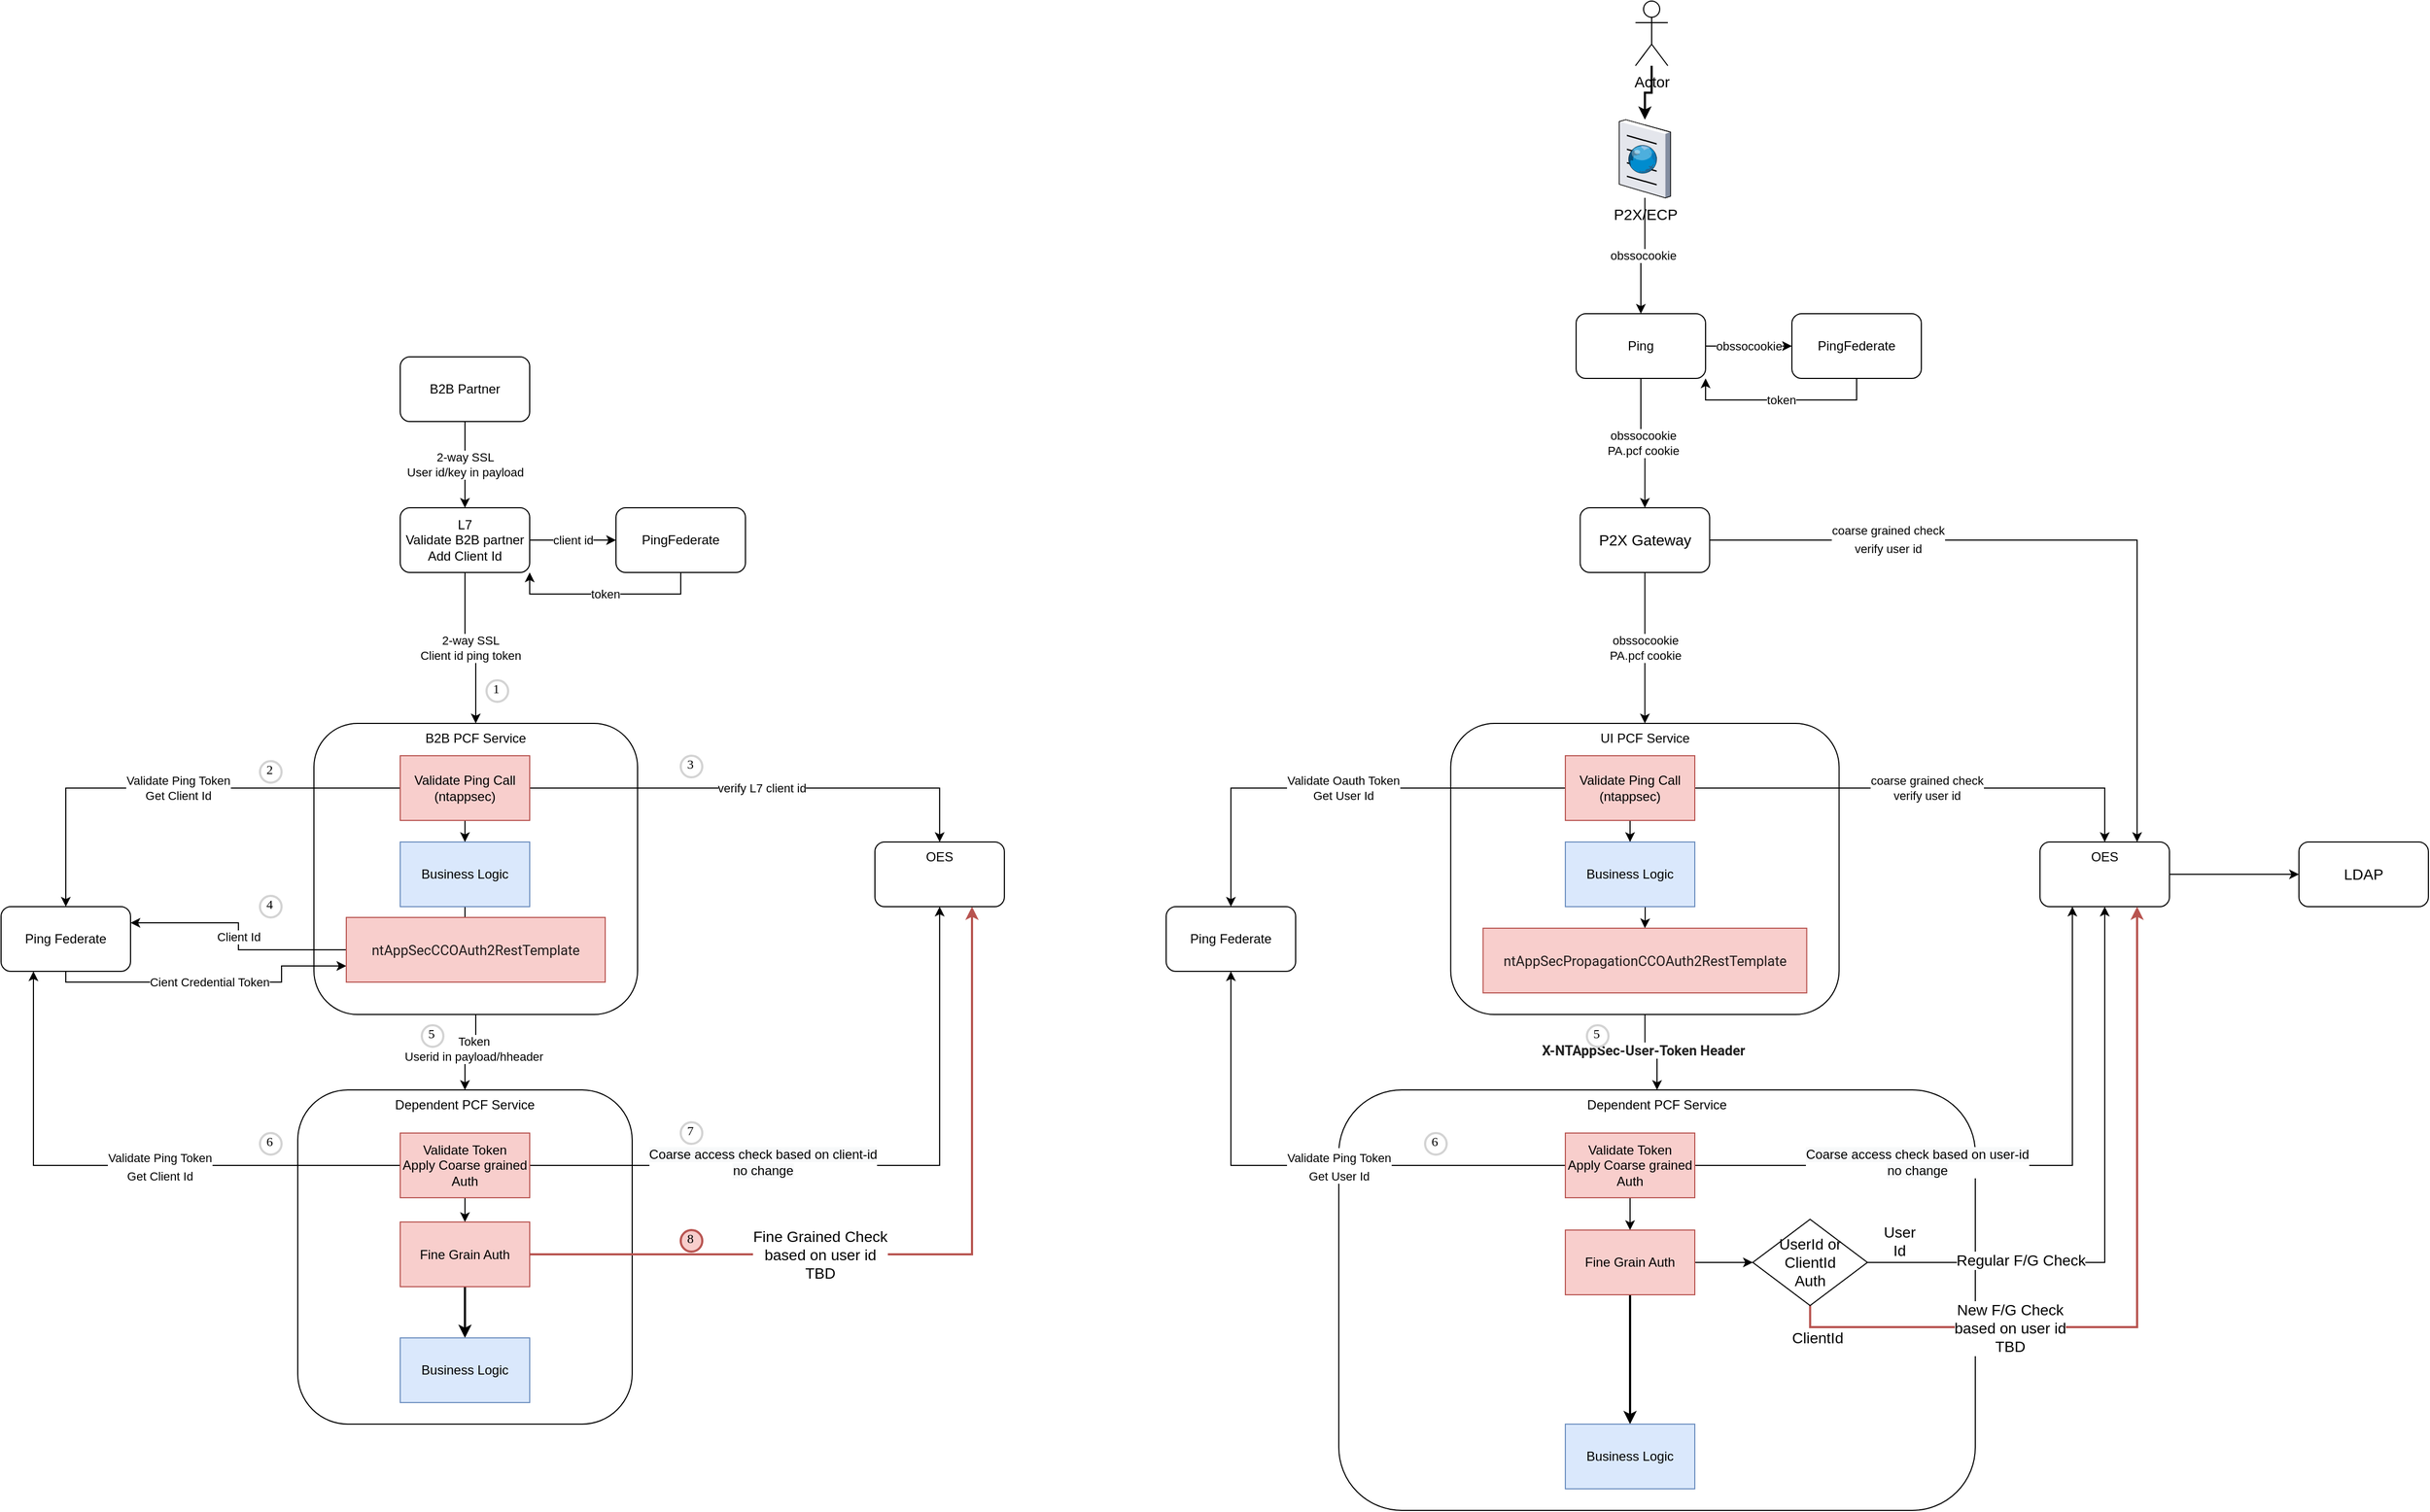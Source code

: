 <mxfile version="14.4.2" type="github" pages="4"><diagram id="FK3NEyL_vN90n_JateGX" name="Page-1"><mxGraphModel dx="2286" dy="1530" grid="1" gridSize="10" guides="1" tooltips="1" connect="1" arrows="1" fold="1" page="1" pageScale="1" pageWidth="1100" pageHeight="850" math="0" shadow="0"><root><mxCell id="0"/><mxCell id="1" parent="0"/><mxCell id="APVWcYhtnSvrQyjGgBgp-16" value="Dependent PCF Service" style="whiteSpace=wrap;html=1;rounded=1;verticalAlign=top;" parent="1" vertex="1"><mxGeometry x="115" y="720" width="310" height="310" as="geometry"/></mxCell><mxCell id="APVWcYhtnSvrQyjGgBgp-7" value="B2B PCF Service" style="whiteSpace=wrap;html=1;rounded=1;horizontal=1;verticalAlign=top;" parent="1" vertex="1"><mxGeometry x="130" y="380" width="300" height="270" as="geometry"/></mxCell><mxCell id="APVWcYhtnSvrQyjGgBgp-5" value="2-way SSL&lt;br&gt;Client id ping token" style="edgeStyle=orthogonalEdgeStyle;rounded=0;orthogonalLoop=1;jettySize=auto;html=1;entryX=0.5;entryY=0;entryDx=0;entryDy=0;" parent="1" source="APVWcYhtnSvrQyjGgBgp-1" target="APVWcYhtnSvrQyjGgBgp-7" edge="1"><mxGeometry relative="1" as="geometry"><mxPoint x="270.0" y="320" as="targetPoint"/></mxGeometry></mxCell><mxCell id="APVWcYhtnSvrQyjGgBgp-33" value="client id" style="edgeStyle=orthogonalEdgeStyle;rounded=0;orthogonalLoop=1;jettySize=auto;html=1;" parent="1" source="APVWcYhtnSvrQyjGgBgp-1" target="APVWcYhtnSvrQyjGgBgp-32" edge="1"><mxGeometry relative="1" as="geometry"/></mxCell><mxCell id="APVWcYhtnSvrQyjGgBgp-1" value="L7&lt;br&gt;Validate B2B partner&lt;br&gt;Add Client Id" style="rounded=1;whiteSpace=wrap;html=1;" parent="1" vertex="1"><mxGeometry x="210" y="180" width="120" height="60" as="geometry"/></mxCell><mxCell id="APVWcYhtnSvrQyjGgBgp-3" value="2-way SSL&lt;br&gt;User id/key in payload" style="edgeStyle=orthogonalEdgeStyle;rounded=0;orthogonalLoop=1;jettySize=auto;html=1;" parent="1" source="APVWcYhtnSvrQyjGgBgp-2" target="APVWcYhtnSvrQyjGgBgp-1" edge="1"><mxGeometry relative="1" as="geometry"/></mxCell><mxCell id="APVWcYhtnSvrQyjGgBgp-2" value="B2B Partner" style="rounded=1;whiteSpace=wrap;html=1;" parent="1" vertex="1"><mxGeometry x="210" y="40" width="120" height="60" as="geometry"/></mxCell><mxCell id="APVWcYhtnSvrQyjGgBgp-17" value="" style="edgeStyle=orthogonalEdgeStyle;rounded=0;orthogonalLoop=1;jettySize=auto;html=1;" parent="1" source="APVWcYhtnSvrQyjGgBgp-7" target="APVWcYhtnSvrQyjGgBgp-16" edge="1"><mxGeometry relative="1" as="geometry"/></mxCell><mxCell id="APVWcYhtnSvrQyjGgBgp-42" value="Token&lt;br&gt;Userid in payload/hheader" style="edgeLabel;html=1;align=center;verticalAlign=middle;resizable=0;points=[];" parent="APVWcYhtnSvrQyjGgBgp-17" vertex="1" connectable="0"><mxGeometry x="-0.199" y="-2" relative="1" as="geometry"><mxPoint as="offset"/></mxGeometry></mxCell><mxCell id="APVWcYhtnSvrQyjGgBgp-25" value="verify L7 client id" style="edgeStyle=orthogonalEdgeStyle;rounded=0;orthogonalLoop=1;jettySize=auto;html=1;exitX=1;exitY=0.5;exitDx=0;exitDy=0;" parent="1" source="APVWcYhtnSvrQyjGgBgp-13" target="APVWcYhtnSvrQyjGgBgp-24" edge="1"><mxGeometry relative="1" as="geometry"/></mxCell><mxCell id="APVWcYhtnSvrQyjGgBgp-35" style="edgeStyle=orthogonalEdgeStyle;rounded=0;orthogonalLoop=1;jettySize=auto;html=1;entryX=0.5;entryY=0;entryDx=0;entryDy=0;" parent="1" source="APVWcYhtnSvrQyjGgBgp-13" target="APVWcYhtnSvrQyjGgBgp-29" edge="1"><mxGeometry relative="1" as="geometry"/></mxCell><mxCell id="APVWcYhtnSvrQyjGgBgp-36" value="Validate Ping Token&lt;br&gt;Get Client Id" style="edgeLabel;html=1;align=center;verticalAlign=middle;resizable=0;points=[];" parent="APVWcYhtnSvrQyjGgBgp-35" vertex="1" connectable="0"><mxGeometry x="-0.019" relative="1" as="geometry"><mxPoint as="offset"/></mxGeometry></mxCell><mxCell id="APVWcYhtnSvrQyjGgBgp-38" style="edgeStyle=orthogonalEdgeStyle;rounded=0;orthogonalLoop=1;jettySize=auto;html=1;entryX=0.5;entryY=0;entryDx=0;entryDy=0;" parent="1" source="APVWcYhtnSvrQyjGgBgp-13" target="APVWcYhtnSvrQyjGgBgp-19" edge="1"><mxGeometry relative="1" as="geometry"/></mxCell><mxCell id="APVWcYhtnSvrQyjGgBgp-13" value="Validate Ping Call (ntappsec)" style="rounded=0;whiteSpace=wrap;html=1;fillColor=#f8cecc;strokeColor=#b85450;" parent="1" vertex="1"><mxGeometry x="210" y="410" width="120" height="60" as="geometry"/></mxCell><mxCell id="APVWcYhtnSvrQyjGgBgp-28" style="edgeStyle=orthogonalEdgeStyle;rounded=0;orthogonalLoop=1;jettySize=auto;html=1;entryX=0.5;entryY=1;entryDx=0;entryDy=0;exitX=1;exitY=0.5;exitDx=0;exitDy=0;" parent="1" source="APVWcYhtnSvrQyjGgBgp-18" target="APVWcYhtnSvrQyjGgBgp-24" edge="1"><mxGeometry relative="1" as="geometry"><mxPoint x="700" y="910" as="targetPoint"/></mxGeometry></mxCell><mxCell id="APVWcYhtnSvrQyjGgBgp-46" value="&lt;span style=&quot;font-size: 12px ; background-color: rgb(248 , 249 , 250)&quot;&gt;Coarse access check based on client-id&lt;br&gt;no change&lt;br&gt;&lt;/span&gt;" style="edgeLabel;html=1;align=center;verticalAlign=middle;resizable=0;points=[];" parent="APVWcYhtnSvrQyjGgBgp-28" vertex="1" connectable="0"><mxGeometry x="-0.303" y="3" relative="1" as="geometry"><mxPoint as="offset"/></mxGeometry></mxCell><mxCell id="APVWcYhtnSvrQyjGgBgp-22" value="" style="edgeStyle=orthogonalEdgeStyle;rounded=0;orthogonalLoop=1;jettySize=auto;html=1;" parent="1" source="APVWcYhtnSvrQyjGgBgp-18" target="APVWcYhtnSvrQyjGgBgp-21" edge="1"><mxGeometry relative="1" as="geometry"/></mxCell><mxCell id="APVWcYhtnSvrQyjGgBgp-44" style="edgeStyle=orthogonalEdgeStyle;rounded=0;orthogonalLoop=1;jettySize=auto;html=1;entryX=0.25;entryY=1;entryDx=0;entryDy=0;" parent="1" source="APVWcYhtnSvrQyjGgBgp-18" target="APVWcYhtnSvrQyjGgBgp-29" edge="1"><mxGeometry relative="1" as="geometry"/></mxCell><mxCell id="APVWcYhtnSvrQyjGgBgp-59" value="&lt;span style=&quot;font-size: 11px&quot;&gt;Validate Ping Token&lt;/span&gt;&lt;br style=&quot;font-size: 11px&quot;&gt;&lt;span style=&quot;font-size: 11px&quot;&gt;Get Client Id&lt;/span&gt;" style="edgeLabel;html=1;align=center;verticalAlign=middle;resizable=0;points=[];fontSize=14;" parent="APVWcYhtnSvrQyjGgBgp-44" vertex="1" connectable="0"><mxGeometry x="-0.141" relative="1" as="geometry"><mxPoint as="offset"/></mxGeometry></mxCell><mxCell id="APVWcYhtnSvrQyjGgBgp-18" value="Validate Token&lt;br&gt;Apply Coarse grained Auth" style="rounded=0;whiteSpace=wrap;html=1;fillColor=#f8cecc;strokeColor=#b85450;" parent="1" vertex="1"><mxGeometry x="210" y="760" width="120" height="60" as="geometry"/></mxCell><mxCell id="APVWcYhtnSvrQyjGgBgp-40" value="" style="edgeStyle=orthogonalEdgeStyle;rounded=0;orthogonalLoop=1;jettySize=auto;html=1;" parent="1" source="APVWcYhtnSvrQyjGgBgp-19" target="APVWcYhtnSvrQyjGgBgp-39" edge="1"><mxGeometry relative="1" as="geometry"/></mxCell><mxCell id="APVWcYhtnSvrQyjGgBgp-19" value="Business Logic" style="whiteSpace=wrap;html=1;rounded=0;strokeColor=#6c8ebf;fillColor=#dae8fc;" parent="1" vertex="1"><mxGeometry x="210" y="490" width="120" height="60" as="geometry"/></mxCell><mxCell id="APVWcYhtnSvrQyjGgBgp-45" value="Fine Grained Check&lt;br style=&quot;font-size: 14px&quot;&gt;based on user id&lt;br&gt;TBD" style="edgeStyle=orthogonalEdgeStyle;rounded=0;orthogonalLoop=1;jettySize=auto;html=1;entryX=0.75;entryY=1;entryDx=0;entryDy=0;fillColor=#f8cecc;strokeColor=#b85450;strokeWidth=2;fontSize=14;" parent="1" source="APVWcYhtnSvrQyjGgBgp-21" target="APVWcYhtnSvrQyjGgBgp-24" edge="1"><mxGeometry x="-0.267" relative="1" as="geometry"><mxPoint as="offset"/></mxGeometry></mxCell><mxCell id="APVWcYhtnSvrQyjGgBgp-48" value="" style="edgeStyle=orthogonalEdgeStyle;rounded=0;orthogonalLoop=1;jettySize=auto;html=1;strokeWidth=2;fontSize=14;" parent="1" source="APVWcYhtnSvrQyjGgBgp-21" target="APVWcYhtnSvrQyjGgBgp-47" edge="1"><mxGeometry relative="1" as="geometry"/></mxCell><mxCell id="APVWcYhtnSvrQyjGgBgp-21" value="Fine Grain Auth" style="whiteSpace=wrap;html=1;rounded=0;strokeColor=#b85450;fillColor=#f8cecc;" parent="1" vertex="1"><mxGeometry x="210" y="842.5" width="120" height="60" as="geometry"/></mxCell><mxCell id="APVWcYhtnSvrQyjGgBgp-24" value="OES" style="whiteSpace=wrap;html=1;rounded=1;verticalAlign=top;" parent="1" vertex="1"><mxGeometry x="650" y="490" width="120" height="60" as="geometry"/></mxCell><mxCell id="APVWcYhtnSvrQyjGgBgp-31" value="Cient Credential Token" style="edgeStyle=orthogonalEdgeStyle;rounded=0;orthogonalLoop=1;jettySize=auto;html=1;exitX=0.5;exitY=1;exitDx=0;exitDy=0;entryX=0;entryY=0.75;entryDx=0;entryDy=0;" parent="1" source="APVWcYhtnSvrQyjGgBgp-29" target="APVWcYhtnSvrQyjGgBgp-39" edge="1"><mxGeometry relative="1" as="geometry"><mxPoint x="260.0" y="660" as="targetPoint"/><Array as="points"><mxPoint x="-100" y="620"/><mxPoint x="100" y="620"/><mxPoint x="100" y="605"/></Array></mxGeometry></mxCell><mxCell id="APVWcYhtnSvrQyjGgBgp-29" value="Ping Federate" style="rounded=1;whiteSpace=wrap;html=1;" parent="1" vertex="1"><mxGeometry x="-160" y="550" width="120" height="60" as="geometry"/></mxCell><mxCell id="APVWcYhtnSvrQyjGgBgp-34" value="token" style="edgeStyle=orthogonalEdgeStyle;rounded=0;orthogonalLoop=1;jettySize=auto;html=1;entryX=1;entryY=1;entryDx=0;entryDy=0;exitX=0.5;exitY=1;exitDx=0;exitDy=0;" parent="1" source="APVWcYhtnSvrQyjGgBgp-32" target="APVWcYhtnSvrQyjGgBgp-1" edge="1"><mxGeometry relative="1" as="geometry"/></mxCell><mxCell id="APVWcYhtnSvrQyjGgBgp-32" value="PingFederate" style="whiteSpace=wrap;html=1;rounded=1;" parent="1" vertex="1"><mxGeometry x="410" y="180" width="120" height="60" as="geometry"/></mxCell><mxCell id="APVWcYhtnSvrQyjGgBgp-41" value="Client Id" style="edgeStyle=orthogonalEdgeStyle;rounded=0;orthogonalLoop=1;jettySize=auto;html=1;entryX=1;entryY=0.25;entryDx=0;entryDy=0;" parent="1" source="APVWcYhtnSvrQyjGgBgp-39" target="APVWcYhtnSvrQyjGgBgp-29" edge="1"><mxGeometry relative="1" as="geometry"/></mxCell><mxCell id="APVWcYhtnSvrQyjGgBgp-39" value="&lt;span style=&quot;color: rgba(0 , 0 , 0 , 0.87) ; font-family: &amp;#34;roboto&amp;#34; , &amp;#34;helvetica neue&amp;#34; , &amp;#34;helvetica&amp;#34; , &amp;#34;arial&amp;#34; , sans-serif ; font-size: 12.8px ; text-align: left&quot;&gt;ntAppSecCCOAuth2RestTemplate&lt;/span&gt;" style="whiteSpace=wrap;html=1;rounded=0;strokeColor=#b85450;fillColor=#f8cecc;" parent="1" vertex="1"><mxGeometry x="160" y="560" width="240" height="60" as="geometry"/></mxCell><mxCell id="APVWcYhtnSvrQyjGgBgp-47" value="Business Logic" style="whiteSpace=wrap;html=1;rounded=0;strokeColor=#6c8ebf;fillColor=#dae8fc;" parent="1" vertex="1"><mxGeometry x="210" y="950" width="120" height="60" as="geometry"/></mxCell><mxCell id="APVWcYhtnSvrQyjGgBgp-49" value="1" style="ellipse;whiteSpace=wrap;html=1;aspect=fixed;strokeWidth=2;fontFamily=Tahoma;spacingBottom=4;spacingRight=2;strokeColor=#d3d3d3;" parent="1" vertex="1"><mxGeometry x="290" y="340" width="20" height="20" as="geometry"/></mxCell><mxCell id="APVWcYhtnSvrQyjGgBgp-53" value="2" style="ellipse;whiteSpace=wrap;html=1;aspect=fixed;strokeWidth=2;fontFamily=Tahoma;spacingBottom=4;spacingRight=2;strokeColor=#d3d3d3;" parent="1" vertex="1"><mxGeometry x="80" y="415" width="20" height="20" as="geometry"/></mxCell><mxCell id="APVWcYhtnSvrQyjGgBgp-54" value="3" style="ellipse;whiteSpace=wrap;html=1;aspect=fixed;strokeWidth=2;fontFamily=Tahoma;spacingBottom=4;spacingRight=2;strokeColor=#d3d3d3;" parent="1" vertex="1"><mxGeometry x="470" y="410" width="20" height="20" as="geometry"/></mxCell><mxCell id="APVWcYhtnSvrQyjGgBgp-55" value="4" style="ellipse;whiteSpace=wrap;html=1;aspect=fixed;strokeWidth=2;fontFamily=Tahoma;spacingBottom=4;spacingRight=2;strokeColor=#d3d3d3;" parent="1" vertex="1"><mxGeometry x="80" y="540" width="20" height="20" as="geometry"/></mxCell><mxCell id="APVWcYhtnSvrQyjGgBgp-56" value="5" style="ellipse;whiteSpace=wrap;html=1;aspect=fixed;strokeWidth=2;fontFamily=Tahoma;spacingBottom=4;spacingRight=2;strokeColor=#d3d3d3;" parent="1" vertex="1"><mxGeometry x="230" y="660" width="20" height="20" as="geometry"/></mxCell><mxCell id="APVWcYhtnSvrQyjGgBgp-57" value="6" style="ellipse;whiteSpace=wrap;html=1;aspect=fixed;strokeWidth=2;fontFamily=Tahoma;spacingBottom=4;spacingRight=2;strokeColor=#d3d3d3;" parent="1" vertex="1"><mxGeometry x="80" y="760" width="20" height="20" as="geometry"/></mxCell><mxCell id="APVWcYhtnSvrQyjGgBgp-60" value="7" style="ellipse;whiteSpace=wrap;html=1;aspect=fixed;strokeWidth=2;fontFamily=Tahoma;spacingBottom=4;spacingRight=2;strokeColor=#d3d3d3;" parent="1" vertex="1"><mxGeometry x="470" y="750" width="20" height="20" as="geometry"/></mxCell><mxCell id="APVWcYhtnSvrQyjGgBgp-61" value="8" style="ellipse;whiteSpace=wrap;html=1;aspect=fixed;strokeWidth=2;fontFamily=Tahoma;spacingBottom=4;spacingRight=2;strokeColor=#b85450;fillColor=#f8cecc;" parent="1" vertex="1"><mxGeometry x="470" y="850" width="20" height="20" as="geometry"/></mxCell><mxCell id="APVWcYhtnSvrQyjGgBgp-64" value="Dependent PCF Service" style="whiteSpace=wrap;html=1;rounded=1;verticalAlign=top;" parent="1" vertex="1"><mxGeometry x="1080" y="720" width="590" height="390" as="geometry"/></mxCell><mxCell id="APVWcYhtnSvrQyjGgBgp-65" value="UI PCF Service" style="whiteSpace=wrap;html=1;rounded=1;horizontal=1;verticalAlign=top;" parent="1" vertex="1"><mxGeometry x="1183.75" y="380" width="360" height="270" as="geometry"/></mxCell><mxCell id="APVWcYhtnSvrQyjGgBgp-66" value="obssocookie&lt;br&gt;PA.pcf cookie" style="edgeStyle=orthogonalEdgeStyle;rounded=0;orthogonalLoop=1;jettySize=auto;html=1;entryX=0.5;entryY=0;entryDx=0;entryDy=0;" parent="1" source="APVWcYhtnSvrQyjGgBgp-115" target="APVWcYhtnSvrQyjGgBgp-65" edge="1"><mxGeometry relative="1" as="geometry"><mxPoint x="1350.0" y="320" as="targetPoint"/></mxGeometry></mxCell><mxCell id="APVWcYhtnSvrQyjGgBgp-67" value="obssocookie" style="edgeStyle=orthogonalEdgeStyle;rounded=0;orthogonalLoop=1;jettySize=auto;html=1;" parent="1" source="APVWcYhtnSvrQyjGgBgp-68" target="APVWcYhtnSvrQyjGgBgp-93" edge="1"><mxGeometry relative="1" as="geometry"/></mxCell><mxCell id="APVWcYhtnSvrQyjGgBgp-68" value="Ping" style="rounded=1;whiteSpace=wrap;html=1;" parent="1" vertex="1"><mxGeometry x="1300" width="120" height="60" as="geometry"/></mxCell><mxCell id="APVWcYhtnSvrQyjGgBgp-69" value="obssocookie" style="edgeStyle=orthogonalEdgeStyle;rounded=0;orthogonalLoop=1;jettySize=auto;html=1;" parent="1" source="APVWcYhtnSvrQyjGgBgp-108" target="APVWcYhtnSvrQyjGgBgp-68" edge="1"><mxGeometry relative="1" as="geometry"><mxPoint x="1360" y="-80" as="sourcePoint"/></mxGeometry></mxCell><mxCell id="APVWcYhtnSvrQyjGgBgp-71" value="" style="edgeStyle=orthogonalEdgeStyle;rounded=0;orthogonalLoop=1;jettySize=auto;html=1;" parent="1" source="APVWcYhtnSvrQyjGgBgp-65" target="APVWcYhtnSvrQyjGgBgp-64" edge="1"><mxGeometry relative="1" as="geometry"/></mxCell><mxCell id="APVWcYhtnSvrQyjGgBgp-72" value="&lt;strong style=&quot;box-sizing: inherit ; color: rgba(0 , 0 , 0 , 0.87) ; font-family: &amp;#34;roboto&amp;#34; , &amp;#34;helvetica neue&amp;#34; , &amp;#34;helvetica&amp;#34; , &amp;#34;arial&amp;#34; , sans-serif ; font-size: 12.8px ; text-align: left&quot;&gt;X-NTAppSec-User-Token Header&lt;/strong&gt;" style="edgeLabel;html=1;align=center;verticalAlign=middle;resizable=0;points=[];" parent="APVWcYhtnSvrQyjGgBgp-71" vertex="1" connectable="0"><mxGeometry x="-0.199" y="-2" relative="1" as="geometry"><mxPoint as="offset"/></mxGeometry></mxCell><mxCell id="APVWcYhtnSvrQyjGgBgp-73" value="coarse grained check&lt;br&gt;verify user id" style="edgeStyle=orthogonalEdgeStyle;rounded=0;orthogonalLoop=1;jettySize=auto;html=1;exitX=1;exitY=0.5;exitDx=0;exitDy=0;" parent="1" source="APVWcYhtnSvrQyjGgBgp-77" target="APVWcYhtnSvrQyjGgBgp-89" edge="1"><mxGeometry relative="1" as="geometry"/></mxCell><mxCell id="APVWcYhtnSvrQyjGgBgp-74" style="edgeStyle=orthogonalEdgeStyle;rounded=0;orthogonalLoop=1;jettySize=auto;html=1;entryX=0.5;entryY=0;entryDx=0;entryDy=0;" parent="1" source="APVWcYhtnSvrQyjGgBgp-77" target="APVWcYhtnSvrQyjGgBgp-91" edge="1"><mxGeometry relative="1" as="geometry"/></mxCell><mxCell id="APVWcYhtnSvrQyjGgBgp-75" value="Validate Oauth Token&lt;br&gt;Get User Id" style="edgeLabel;html=1;align=center;verticalAlign=middle;resizable=0;points=[];" parent="APVWcYhtnSvrQyjGgBgp-74" vertex="1" connectable="0"><mxGeometry x="-0.019" relative="1" as="geometry"><mxPoint as="offset"/></mxGeometry></mxCell><mxCell id="APVWcYhtnSvrQyjGgBgp-76" style="edgeStyle=orthogonalEdgeStyle;rounded=0;orthogonalLoop=1;jettySize=auto;html=1;entryX=0.5;entryY=0;entryDx=0;entryDy=0;" parent="1" source="APVWcYhtnSvrQyjGgBgp-77" target="APVWcYhtnSvrQyjGgBgp-85" edge="1"><mxGeometry relative="1" as="geometry"/></mxCell><mxCell id="APVWcYhtnSvrQyjGgBgp-77" value="Validate Ping Call (ntappsec)" style="rounded=0;whiteSpace=wrap;html=1;fillColor=#f8cecc;strokeColor=#b85450;" parent="1" vertex="1"><mxGeometry x="1290" y="410" width="120" height="60" as="geometry"/></mxCell><mxCell id="APVWcYhtnSvrQyjGgBgp-78" style="edgeStyle=orthogonalEdgeStyle;rounded=0;orthogonalLoop=1;jettySize=auto;html=1;entryX=0.25;entryY=1;entryDx=0;entryDy=0;exitX=1;exitY=0.5;exitDx=0;exitDy=0;" parent="1" source="APVWcYhtnSvrQyjGgBgp-83" target="APVWcYhtnSvrQyjGgBgp-89" edge="1"><mxGeometry relative="1" as="geometry"><mxPoint x="1780" y="910" as="targetPoint"/></mxGeometry></mxCell><mxCell id="APVWcYhtnSvrQyjGgBgp-79" value="&lt;span style=&quot;font-size: 12px ; background-color: rgb(248 , 249 , 250)&quot;&gt;Coarse access check based on user-id&lt;br&gt;no change&lt;br&gt;&lt;/span&gt;" style="edgeLabel;html=1;align=center;verticalAlign=middle;resizable=0;points=[];" parent="APVWcYhtnSvrQyjGgBgp-78" vertex="1" connectable="0"><mxGeometry x="-0.303" y="3" relative="1" as="geometry"><mxPoint as="offset"/></mxGeometry></mxCell><mxCell id="APVWcYhtnSvrQyjGgBgp-80" value="" style="edgeStyle=orthogonalEdgeStyle;rounded=0;orthogonalLoop=1;jettySize=auto;html=1;exitX=0.5;exitY=1;exitDx=0;exitDy=0;" parent="1" source="APVWcYhtnSvrQyjGgBgp-83" target="APVWcYhtnSvrQyjGgBgp-88" edge="1"><mxGeometry relative="1" as="geometry"><mxPoint x="1350.0" y="915.0" as="sourcePoint"/></mxGeometry></mxCell><mxCell id="APVWcYhtnSvrQyjGgBgp-81" style="edgeStyle=orthogonalEdgeStyle;rounded=0;orthogonalLoop=1;jettySize=auto;html=1;entryX=0.5;entryY=1;entryDx=0;entryDy=0;" parent="1" source="APVWcYhtnSvrQyjGgBgp-83" target="APVWcYhtnSvrQyjGgBgp-91" edge="1"><mxGeometry relative="1" as="geometry"/></mxCell><mxCell id="APVWcYhtnSvrQyjGgBgp-82" value="&lt;span style=&quot;font-size: 11px&quot;&gt;Validate Ping Token&lt;/span&gt;&lt;br style=&quot;font-size: 11px&quot;&gt;&lt;span style=&quot;font-size: 11px&quot;&gt;Get User Id&lt;/span&gt;" style="edgeLabel;html=1;align=center;verticalAlign=middle;resizable=0;points=[];fontSize=14;" parent="APVWcYhtnSvrQyjGgBgp-81" vertex="1" connectable="0"><mxGeometry x="-0.141" relative="1" as="geometry"><mxPoint as="offset"/></mxGeometry></mxCell><mxCell id="APVWcYhtnSvrQyjGgBgp-83" value="Validate Token&lt;br&gt;Apply Coarse grained Auth" style="rounded=0;whiteSpace=wrap;html=1;fillColor=#f8cecc;strokeColor=#b85450;" parent="1" vertex="1"><mxGeometry x="1290" y="760" width="120" height="60" as="geometry"/></mxCell><mxCell id="APVWcYhtnSvrQyjGgBgp-119" style="edgeStyle=orthogonalEdgeStyle;rounded=0;orthogonalLoop=1;jettySize=auto;html=1;entryX=0.5;entryY=0;entryDx=0;entryDy=0;strokeWidth=1;fontSize=14;" parent="1" source="APVWcYhtnSvrQyjGgBgp-85" target="APVWcYhtnSvrQyjGgBgp-95" edge="1"><mxGeometry relative="1" as="geometry"><Array as="points"><mxPoint x="1364" y="560"/><mxPoint x="1364" y="560"/></Array></mxGeometry></mxCell><mxCell id="APVWcYhtnSvrQyjGgBgp-85" value="Business Logic" style="whiteSpace=wrap;html=1;rounded=0;strokeColor=#6c8ebf;fillColor=#dae8fc;" parent="1" vertex="1"><mxGeometry x="1290" y="490" width="120" height="60" as="geometry"/></mxCell><mxCell id="APVWcYhtnSvrQyjGgBgp-86" value="" style="edgeStyle=orthogonalEdgeStyle;rounded=0;orthogonalLoop=1;jettySize=auto;html=1;entryX=0.5;entryY=1;entryDx=0;entryDy=0;fillColor=#f8cecc;strokeWidth=1;fontSize=14;" parent="1" source="APVWcYhtnSvrQyjGgBgp-122" target="APVWcYhtnSvrQyjGgBgp-89" edge="1"><mxGeometry x="-0.267" relative="1" as="geometry"><mxPoint as="offset"/></mxGeometry></mxCell><mxCell id="APVWcYhtnSvrQyjGgBgp-128" value="Regular F/G Check" style="edgeLabel;html=1;align=center;verticalAlign=middle;resizable=0;points=[];fontSize=14;" parent="APVWcYhtnSvrQyjGgBgp-86" vertex="1" connectable="0"><mxGeometry x="-0.486" y="2" relative="1" as="geometry"><mxPoint as="offset"/></mxGeometry></mxCell><mxCell id="APVWcYhtnSvrQyjGgBgp-87" value="" style="edgeStyle=orthogonalEdgeStyle;rounded=0;orthogonalLoop=1;jettySize=auto;html=1;strokeWidth=2;fontSize=14;" parent="1" source="APVWcYhtnSvrQyjGgBgp-88" target="APVWcYhtnSvrQyjGgBgp-96" edge="1"><mxGeometry relative="1" as="geometry"/></mxCell><mxCell id="APVWcYhtnSvrQyjGgBgp-124" value="" style="edgeStyle=orthogonalEdgeStyle;rounded=0;orthogonalLoop=1;jettySize=auto;html=1;strokeWidth=1;fontSize=14;" parent="1" source="APVWcYhtnSvrQyjGgBgp-88" target="APVWcYhtnSvrQyjGgBgp-122" edge="1"><mxGeometry relative="1" as="geometry"/></mxCell><mxCell id="APVWcYhtnSvrQyjGgBgp-88" value="Fine Grain Auth" style="whiteSpace=wrap;html=1;rounded=0;strokeColor=#b85450;fillColor=#f8cecc;" parent="1" vertex="1"><mxGeometry x="1290" y="850" width="120" height="60" as="geometry"/></mxCell><mxCell id="APVWcYhtnSvrQyjGgBgp-114" style="edgeStyle=orthogonalEdgeStyle;rounded=0;orthogonalLoop=1;jettySize=auto;html=1;strokeWidth=1;fontSize=14;" parent="1" source="APVWcYhtnSvrQyjGgBgp-89" target="APVWcYhtnSvrQyjGgBgp-113" edge="1"><mxGeometry relative="1" as="geometry"/></mxCell><mxCell id="APVWcYhtnSvrQyjGgBgp-89" value="OES" style="whiteSpace=wrap;html=1;rounded=1;verticalAlign=top;" parent="1" vertex="1"><mxGeometry x="1730" y="490" width="120" height="60" as="geometry"/></mxCell><mxCell id="APVWcYhtnSvrQyjGgBgp-91" value="Ping Federate" style="rounded=1;whiteSpace=wrap;html=1;" parent="1" vertex="1"><mxGeometry x="920" y="550" width="120" height="60" as="geometry"/></mxCell><mxCell id="APVWcYhtnSvrQyjGgBgp-92" value="token" style="edgeStyle=orthogonalEdgeStyle;rounded=0;orthogonalLoop=1;jettySize=auto;html=1;entryX=1;entryY=1;entryDx=0;entryDy=0;exitX=0.5;exitY=1;exitDx=0;exitDy=0;" parent="1" source="APVWcYhtnSvrQyjGgBgp-93" target="APVWcYhtnSvrQyjGgBgp-68" edge="1"><mxGeometry relative="1" as="geometry"/></mxCell><mxCell id="APVWcYhtnSvrQyjGgBgp-93" value="PingFederate" style="whiteSpace=wrap;html=1;rounded=1;" parent="1" vertex="1"><mxGeometry x="1500" width="120" height="60" as="geometry"/></mxCell><mxCell id="APVWcYhtnSvrQyjGgBgp-95" value="&lt;span style=&quot;color: rgba(0 , 0 , 0 , 0.87) ; font-family: &amp;#34;roboto&amp;#34; , &amp;#34;helvetica neue&amp;#34; , &amp;#34;helvetica&amp;#34; , &amp;#34;arial&amp;#34; , sans-serif ; font-size: 12.8px ; text-align: left&quot;&gt;ntAppSecPropagationCCOAuth2RestTemplate&lt;/span&gt;" style="whiteSpace=wrap;html=1;rounded=0;strokeColor=#b85450;fillColor=#f8cecc;" parent="1" vertex="1"><mxGeometry x="1213.75" y="570" width="300" height="60" as="geometry"/></mxCell><mxCell id="APVWcYhtnSvrQyjGgBgp-96" value="Business Logic" style="whiteSpace=wrap;html=1;rounded=0;strokeColor=#6c8ebf;fillColor=#dae8fc;" parent="1" vertex="1"><mxGeometry x="1290" y="1030" width="120" height="60" as="geometry"/></mxCell><mxCell id="APVWcYhtnSvrQyjGgBgp-101" value="5" style="ellipse;whiteSpace=wrap;html=1;aspect=fixed;strokeWidth=2;fontFamily=Tahoma;spacingBottom=4;spacingRight=2;strokeColor=#d3d3d3;" parent="1" vertex="1"><mxGeometry x="1310" y="660" width="20" height="20" as="geometry"/></mxCell><mxCell id="APVWcYhtnSvrQyjGgBgp-102" value="6" style="ellipse;whiteSpace=wrap;html=1;aspect=fixed;strokeWidth=2;fontFamily=Tahoma;spacingBottom=4;spacingRight=2;strokeColor=#d3d3d3;" parent="1" vertex="1"><mxGeometry x="1160" y="760" width="20" height="20" as="geometry"/></mxCell><mxCell id="APVWcYhtnSvrQyjGgBgp-108" value="P2X/ECP" style="verticalLabelPosition=bottom;aspect=fixed;html=1;verticalAlign=top;strokeColor=none;align=center;outlineConnect=0;shape=mxgraph.citrix.browser;fontSize=14;" parent="1" vertex="1"><mxGeometry x="1340" y="-180" width="47.5" height="72.5" as="geometry"/></mxCell><mxCell id="APVWcYhtnSvrQyjGgBgp-110" style="edgeStyle=orthogonalEdgeStyle;rounded=0;orthogonalLoop=1;jettySize=auto;html=1;strokeWidth=2;fontSize=14;" parent="1" source="APVWcYhtnSvrQyjGgBgp-109" target="APVWcYhtnSvrQyjGgBgp-108" edge="1"><mxGeometry relative="1" as="geometry"/></mxCell><mxCell id="APVWcYhtnSvrQyjGgBgp-109" value="Actor" style="shape=umlActor;verticalLabelPosition=bottom;verticalAlign=top;html=1;outlineConnect=0;fontSize=14;" parent="1" vertex="1"><mxGeometry x="1355" y="-290" width="30" height="60" as="geometry"/></mxCell><mxCell id="APVWcYhtnSvrQyjGgBgp-113" value="LDAP" style="rounded=1;whiteSpace=wrap;html=1;fontSize=14;" parent="1" vertex="1"><mxGeometry x="1970" y="490" width="120" height="60" as="geometry"/></mxCell><mxCell id="APVWcYhtnSvrQyjGgBgp-117" style="edgeStyle=orthogonalEdgeStyle;rounded=0;orthogonalLoop=1;jettySize=auto;html=1;entryX=0.75;entryY=0;entryDx=0;entryDy=0;strokeWidth=1;fontSize=14;" parent="1" source="APVWcYhtnSvrQyjGgBgp-115" target="APVWcYhtnSvrQyjGgBgp-89" edge="1"><mxGeometry relative="1" as="geometry"/></mxCell><mxCell id="APVWcYhtnSvrQyjGgBgp-118" value="&lt;span style=&quot;font-size: 11px&quot;&gt;coarse grained check&lt;/span&gt;&lt;br style=&quot;font-size: 11px&quot;&gt;&lt;span style=&quot;font-size: 11px&quot;&gt;verify user id&lt;/span&gt;" style="edgeLabel;html=1;align=center;verticalAlign=middle;resizable=0;points=[];fontSize=14;" parent="APVWcYhtnSvrQyjGgBgp-117" vertex="1" connectable="0"><mxGeometry x="-0.511" y="2" relative="1" as="geometry"><mxPoint x="-1" as="offset"/></mxGeometry></mxCell><mxCell id="APVWcYhtnSvrQyjGgBgp-115" value="P2X Gateway" style="rounded=1;whiteSpace=wrap;html=1;fontSize=14;" parent="1" vertex="1"><mxGeometry x="1303.75" y="180" width="120" height="60" as="geometry"/></mxCell><mxCell id="APVWcYhtnSvrQyjGgBgp-116" value="obssocookie&lt;br&gt;PA.pcf cookie" style="edgeStyle=orthogonalEdgeStyle;rounded=0;orthogonalLoop=1;jettySize=auto;html=1;entryX=0.5;entryY=0;entryDx=0;entryDy=0;" parent="1" source="APVWcYhtnSvrQyjGgBgp-68" target="APVWcYhtnSvrQyjGgBgp-115" edge="1"><mxGeometry relative="1" as="geometry"><mxPoint x="1360" y="380" as="targetPoint"/><mxPoint x="1360" y="60" as="sourcePoint"/></mxGeometry></mxCell><mxCell id="APVWcYhtnSvrQyjGgBgp-126" style="edgeStyle=orthogonalEdgeStyle;rounded=0;orthogonalLoop=1;jettySize=auto;html=1;strokeColor=#b85450;strokeWidth=2;fontSize=14;entryX=0.75;entryY=1;entryDx=0;entryDy=0;exitX=0.5;exitY=1;exitDx=0;exitDy=0;fillColor=#f8cecc;" parent="1" source="APVWcYhtnSvrQyjGgBgp-122" target="APVWcYhtnSvrQyjGgBgp-89" edge="1"><mxGeometry relative="1" as="geometry"><mxPoint x="1850" y="570" as="targetPoint"/></mxGeometry></mxCell><mxCell id="APVWcYhtnSvrQyjGgBgp-127" value="New F/G Check&lt;br&gt;based on user id&lt;br&gt;TBD" style="edgeLabel;html=1;align=center;verticalAlign=middle;resizable=0;points=[];fontSize=14;" parent="APVWcYhtnSvrQyjGgBgp-126" vertex="1" connectable="0"><mxGeometry x="-0.425" y="-1" relative="1" as="geometry"><mxPoint as="offset"/></mxGeometry></mxCell><mxCell id="APVWcYhtnSvrQyjGgBgp-122" value="UserId or ClientId &lt;br&gt;Auth" style="rhombus;whiteSpace=wrap;html=1;fontSize=14;" parent="1" vertex="1"><mxGeometry x="1463.75" y="840" width="106.25" height="80" as="geometry"/></mxCell><mxCell id="APVWcYhtnSvrQyjGgBgp-125" value="User Id" style="text;html=1;strokeColor=none;fillColor=none;align=center;verticalAlign=middle;whiteSpace=wrap;rounded=0;fontSize=14;" parent="1" vertex="1"><mxGeometry x="1580" y="850" width="40" height="20" as="geometry"/></mxCell><mxCell id="APVWcYhtnSvrQyjGgBgp-129" value="ClientId" style="text;html=1;strokeColor=none;fillColor=none;align=center;verticalAlign=middle;whiteSpace=wrap;rounded=0;fontSize=14;" parent="1" vertex="1"><mxGeometry x="1503.75" y="940" width="40" height="20" as="geometry"/></mxCell></root></mxGraphModel></diagram><diagram id="WyIV_FbHxzjodeU1f_8E" name="Page-2"><mxGraphModel dx="1024" dy="594" grid="1" gridSize="10" guides="1" tooltips="1" connect="1" arrows="1" fold="1" page="1" pageScale="1" pageWidth="1100" pageHeight="850" math="0" shadow="0"><root><mxCell id="cnhyfswk14aW-EcJeEh5-0"/><mxCell id="cnhyfswk14aW-EcJeEh5-1" parent="cnhyfswk14aW-EcJeEh5-0"/><mxCell id="cnhyfswk14aW-EcJeEh5-4" value="Yes" style="edgeStyle=orthogonalEdgeStyle;rounded=0;orthogonalLoop=1;jettySize=auto;html=1;exitX=0;exitY=0.5;exitDx=0;exitDy=0;" edge="1" parent="cnhyfswk14aW-EcJeEh5-1" source="cnhyfswk14aW-EcJeEh5-23" target="cnhyfswk14aW-EcJeEh5-3"><mxGeometry relative="1" as="geometry"/></mxCell><mxCell id="cnhyfswk14aW-EcJeEh5-6" value="No" style="edgeStyle=orthogonalEdgeStyle;rounded=0;orthogonalLoop=1;jettySize=auto;html=1;exitX=1;exitY=0.5;exitDx=0;exitDy=0;" edge="1" parent="cnhyfswk14aW-EcJeEh5-1" source="cnhyfswk14aW-EcJeEh5-2" target="cnhyfswk14aW-EcJeEh5-5"><mxGeometry relative="1" as="geometry"><mxPoint x="511" y="300" as="sourcePoint"/></mxGeometry></mxCell><mxCell id="cnhyfswk14aW-EcJeEh5-2" value="&lt;span style=&quot;font-family: &amp;#34;calibri&amp;#34; , sans-serif&quot;&gt;Is current NTAppsec &lt;br&gt;&amp;gt;= v5.5.4?&lt;/span&gt;" style="rhombus;whiteSpace=wrap;html=1;" vertex="1" parent="cnhyfswk14aW-EcJeEh5-1"><mxGeometry x="272.5" y="260" width="175" height="80" as="geometry"/></mxCell><mxCell id="cnhyfswk14aW-EcJeEh5-3" value="Upgrade to latest NTAppsec 6.x (v6.2.4)" style="whiteSpace=wrap;html=1;" vertex="1" parent="cnhyfswk14aW-EcJeEh5-1"><mxGeometry x="120" y="750" width="170" height="60" as="geometry"/></mxCell><mxCell id="cnhyfswk14aW-EcJeEh5-8" value="Yes" style="edgeStyle=orthogonalEdgeStyle;rounded=0;orthogonalLoop=1;jettySize=auto;html=1;entryX=0.75;entryY=0;entryDx=0;entryDy=0;" edge="1" parent="cnhyfswk14aW-EcJeEh5-1" source="cnhyfswk14aW-EcJeEh5-5" target="cnhyfswk14aW-EcJeEh5-7"><mxGeometry relative="1" as="geometry"/></mxCell><mxCell id="cnhyfswk14aW-EcJeEh5-11" value="No" style="edgeStyle=orthogonalEdgeStyle;rounded=0;orthogonalLoop=1;jettySize=auto;html=1;" edge="1" parent="cnhyfswk14aW-EcJeEh5-1" source="cnhyfswk14aW-EcJeEh5-5" target="cnhyfswk14aW-EcJeEh5-10"><mxGeometry relative="1" as="geometry"/></mxCell><mxCell id="cnhyfswk14aW-EcJeEh5-5" value="&lt;span style=&quot;font-family: &amp;#34;calibri&amp;#34; , sans-serif&quot;&gt;&lt;font style=&quot;font-size: 12px&quot;&gt;Is current NTAppsec &lt;br&gt;= v4.x?&lt;/font&gt;&lt;/span&gt;&lt;span style=&quot;font-size: medium&quot;&gt;&lt;/span&gt;" style="rhombus;whiteSpace=wrap;html=1;" vertex="1" parent="cnhyfswk14aW-EcJeEh5-1"><mxGeometry x="516" y="260" width="170" height="80" as="geometry"/></mxCell><mxCell id="cnhyfswk14aW-EcJeEh5-7" value="&lt;span&gt;Upgrade to latest NTAppsec 5.x&lt;/span&gt;&lt;span style=&quot;font-family: &amp;#34;calibri&amp;#34; , sans-serif&quot;&gt;&lt;font style=&quot;font-size: 12px&quot;&gt;(v5.5.4)&lt;/font&gt;&lt;/span&gt;&lt;span style=&quot;font-size: medium&quot;&gt;&lt;/span&gt;" style="whiteSpace=wrap;html=1;" vertex="1" parent="cnhyfswk14aW-EcJeEh5-1"><mxGeometry x="806" y="750" width="187.5" height="60" as="geometry"/></mxCell><mxCell id="cnhyfswk14aW-EcJeEh5-9" value="No" style="endArrow=classic;html=1;entryX=0.5;entryY=0;entryDx=0;entryDy=0;" edge="1" parent="cnhyfswk14aW-EcJeEh5-1" target="cnhyfswk14aW-EcJeEh5-2"><mxGeometry width="50" height="50" relative="1" as="geometry"><mxPoint x="360" y="210" as="sourcePoint"/><mxPoint x="440" y="450" as="targetPoint"/></mxGeometry></mxCell><mxCell id="cnhyfswk14aW-EcJeEh5-14" value="No" style="edgeStyle=orthogonalEdgeStyle;rounded=0;orthogonalLoop=1;jettySize=auto;html=1;" edge="1" parent="cnhyfswk14aW-EcJeEh5-1" source="cnhyfswk14aW-EcJeEh5-10" target="cnhyfswk14aW-EcJeEh5-13"><mxGeometry relative="1" as="geometry"/></mxCell><mxCell id="cnhyfswk14aW-EcJeEh5-22" value="Yes" style="edgeStyle=orthogonalEdgeStyle;rounded=0;orthogonalLoop=1;jettySize=auto;html=1;entryX=0.5;entryY=0;entryDx=0;entryDy=0;exitX=1;exitY=0.5;exitDx=0;exitDy=0;" edge="1" parent="cnhyfswk14aW-EcJeEh5-1" source="cnhyfswk14aW-EcJeEh5-10" target="cnhyfswk14aW-EcJeEh5-7"><mxGeometry relative="1" as="geometry"/></mxCell><mxCell id="cnhyfswk14aW-EcJeEh5-10" value="Any of the service consumers pass&amp;nbsp;&lt;br&gt;&lt;span style=&quot;font-family: &amp;#34;calibri&amp;#34; , sans-serif&quot;&gt;&lt;font style=&quot;font-size: 12px&quot;&gt;user id in “NTAppSecUser” header&lt;/font&gt;&lt;/span&gt;&lt;span style=&quot;font-size: medium&quot;&gt;&lt;/span&gt;&amp;nbsp;?" style="rhombus;whiteSpace=wrap;html=1;" vertex="1" parent="cnhyfswk14aW-EcJeEh5-1"><mxGeometry x="453.5" y="430" width="295" height="80" as="geometry"/></mxCell><mxCell id="cnhyfswk14aW-EcJeEh5-15" value="No" style="edgeStyle=orthogonalEdgeStyle;rounded=0;orthogonalLoop=1;jettySize=auto;html=1;entryX=0.25;entryY=0;entryDx=0;entryDy=0;" edge="1" parent="cnhyfswk14aW-EcJeEh5-1" source="cnhyfswk14aW-EcJeEh5-13" target="cnhyfswk14aW-EcJeEh5-7"><mxGeometry relative="1" as="geometry"/></mxCell><mxCell id="cnhyfswk14aW-EcJeEh5-30" value="&lt;font style=&quot;font-size: 12px&quot;&gt;Yes&lt;/font&gt;" style="edgeStyle=orthogonalEdgeStyle;rounded=0;orthogonalLoop=1;jettySize=auto;html=1;fontSize=19;" edge="1" parent="cnhyfswk14aW-EcJeEh5-1" source="cnhyfswk14aW-EcJeEh5-13" target="cnhyfswk14aW-EcJeEh5-29"><mxGeometry relative="1" as="geometry"/></mxCell><mxCell id="cnhyfswk14aW-EcJeEh5-13" value="Gateway upgraded &lt;br&gt;to 6.x in prod?" style="rhombus;whiteSpace=wrap;html=1;" vertex="1" parent="cnhyfswk14aW-EcJeEh5-1"><mxGeometry x="520.88" y="590" width="160.25" height="80" as="geometry"/></mxCell><mxCell id="cnhyfswk14aW-EcJeEh5-24" style="edgeStyle=orthogonalEdgeStyle;rounded=0;orthogonalLoop=1;jettySize=auto;html=1;entryX=0.5;entryY=0;entryDx=0;entryDy=0;" edge="1" parent="cnhyfswk14aW-EcJeEh5-1" target="cnhyfswk14aW-EcJeEh5-23"><mxGeometry relative="1" as="geometry"><mxPoint x="360" y="80" as="sourcePoint"/></mxGeometry></mxCell><mxCell id="cnhyfswk14aW-EcJeEh5-26" value="Yes" style="edgeStyle=orthogonalEdgeStyle;rounded=0;orthogonalLoop=1;jettySize=auto;html=1;entryX=0.5;entryY=0;entryDx=0;entryDy=0;entryPerimeter=0;exitX=0.5;exitY=1;exitDx=0;exitDy=0;" edge="1" parent="cnhyfswk14aW-EcJeEh5-1" source="cnhyfswk14aW-EcJeEh5-2" target="cnhyfswk14aW-EcJeEh5-27"><mxGeometry relative="1" as="geometry"><mxPoint x="556.25" y="170" as="targetPoint"/></mxGeometry></mxCell><mxCell id="cnhyfswk14aW-EcJeEh5-23" value="Is it p2-gateway?" style="rhombus;whiteSpace=wrap;html=1;" vertex="1" parent="cnhyfswk14aW-EcJeEh5-1"><mxGeometry x="292.5" y="130" width="135" height="80" as="geometry"/></mxCell><mxCell id="cnhyfswk14aW-EcJeEh5-27" value="Done" style="strokeWidth=1;html=1;shape=mxgraph.flowchart.terminator;whiteSpace=wrap;" vertex="1" parent="cnhyfswk14aW-EcJeEh5-1"><mxGeometry x="310" y="440" width="100" height="60" as="geometry"/></mxCell><mxCell id="cnhyfswk14aW-EcJeEh5-28" value="P2X Service NTAppsec &lt;br&gt;Upgrade&lt;br&gt;Decision Tree" style="text;html=1;strokeColor=none;fillColor=none;align=center;verticalAlign=middle;whiteSpace=wrap;rounded=0;strokeWidth=4;fontSize=19;fontStyle=0" vertex="1" parent="cnhyfswk14aW-EcJeEh5-1"><mxGeometry x="410" y="40" width="420" height="20" as="geometry"/></mxCell><mxCell id="cnhyfswk14aW-EcJeEh5-32" value="&lt;font style=&quot;font-size: 12px&quot;&gt;No&lt;/font&gt;" style="edgeStyle=orthogonalEdgeStyle;rounded=0;orthogonalLoop=1;jettySize=auto;html=1;entryX=0;entryY=0.5;entryDx=0;entryDy=0;fontSize=19;" edge="1" parent="cnhyfswk14aW-EcJeEh5-1" source="cnhyfswk14aW-EcJeEh5-29" target="cnhyfswk14aW-EcJeEh5-7"><mxGeometry relative="1" as="geometry"/></mxCell><mxCell id="cnhyfswk14aW-EcJeEh5-33" value="&lt;font style=&quot;font-size: 12px&quot;&gt;Yes&lt;/font&gt;" style="edgeStyle=orthogonalEdgeStyle;rounded=0;orthogonalLoop=1;jettySize=auto;html=1;entryX=1;entryY=0.5;entryDx=0;entryDy=0;fontSize=19;" edge="1" parent="cnhyfswk14aW-EcJeEh5-1" source="cnhyfswk14aW-EcJeEh5-29" target="cnhyfswk14aW-EcJeEh5-3"><mxGeometry relative="1" as="geometry"/></mxCell><mxCell id="cnhyfswk14aW-EcJeEh5-29" value="Can I afford to spend &lt;br&gt;extra 1 story point" style="rhombus;whiteSpace=wrap;html=1;" vertex="1" parent="cnhyfswk14aW-EcJeEh5-1"><mxGeometry x="504.63" y="740" width="192.75" height="80" as="geometry"/></mxCell><mxCell id="cnhyfswk14aW-EcJeEh5-35" value="&lt;font style=&quot;font-size: 12px&quot;&gt;Service&lt;/font&gt;" style="strokeWidth=1;html=1;shape=mxgraph.flowchart.start_2;whiteSpace=wrap;fontSize=19;" vertex="1" parent="cnhyfswk14aW-EcJeEh5-1"><mxGeometry x="330" y="20" width="60" height="60" as="geometry"/></mxCell></root></mxGraphModel></diagram><diagram name="Page-1" id="jO5JzYDvZIRyXUVmmfM0"><mxGraphModel dx="2292" dy="1541" grid="1" gridSize="10" guides="1" tooltips="1" connect="1" arrows="1" fold="1" page="1" pageScale="1" pageWidth="1100" pageHeight="850" math="0" shadow="0"><root><mxCell id="0"/><mxCell id="1" parent="0"/><mxCell id="APVWcYhtnSvrQyjGgBgp-16" value="Dependent PCF Service" style="whiteSpace=wrap;html=1;rounded=1;verticalAlign=top;" parent="1" vertex="1"><mxGeometry x="115" y="720" width="310" height="310" as="geometry"/></mxCell><mxCell id="APVWcYhtnSvrQyjGgBgp-7" value="B2B PCF Service" style="whiteSpace=wrap;html=1;rounded=1;horizontal=1;verticalAlign=top;" parent="1" vertex="1"><mxGeometry x="130" y="380" width="300" height="270" as="geometry"/></mxCell><mxCell id="APVWcYhtnSvrQyjGgBgp-5" value="2-way SSL&lt;br&gt;Client id ping token" style="edgeStyle=orthogonalEdgeStyle;rounded=0;orthogonalLoop=1;jettySize=auto;html=1;entryX=0.5;entryY=0;entryDx=0;entryDy=0;" parent="1" source="APVWcYhtnSvrQyjGgBgp-1" target="APVWcYhtnSvrQyjGgBgp-7" edge="1"><mxGeometry relative="1" as="geometry"><mxPoint x="270.0" y="320" as="targetPoint"/></mxGeometry></mxCell><mxCell id="APVWcYhtnSvrQyjGgBgp-33" value="client id" style="edgeStyle=orthogonalEdgeStyle;rounded=0;orthogonalLoop=1;jettySize=auto;html=1;" parent="1" source="APVWcYhtnSvrQyjGgBgp-1" target="APVWcYhtnSvrQyjGgBgp-32" edge="1"><mxGeometry relative="1" as="geometry"/></mxCell><mxCell id="APVWcYhtnSvrQyjGgBgp-1" value="L7&lt;br&gt;Validate B2B partner&lt;br&gt;Add Client Id" style="rounded=1;whiteSpace=wrap;html=1;" parent="1" vertex="1"><mxGeometry x="210" y="180" width="120" height="60" as="geometry"/></mxCell><mxCell id="APVWcYhtnSvrQyjGgBgp-3" value="2-way SSL&lt;br&gt;User id/key in payload" style="edgeStyle=orthogonalEdgeStyle;rounded=0;orthogonalLoop=1;jettySize=auto;html=1;" parent="1" source="APVWcYhtnSvrQyjGgBgp-2" target="APVWcYhtnSvrQyjGgBgp-1" edge="1"><mxGeometry relative="1" as="geometry"/></mxCell><mxCell id="APVWcYhtnSvrQyjGgBgp-2" value="B2B Partner" style="rounded=1;whiteSpace=wrap;html=1;" parent="1" vertex="1"><mxGeometry x="210" y="40" width="120" height="60" as="geometry"/></mxCell><mxCell id="APVWcYhtnSvrQyjGgBgp-17" value="" style="edgeStyle=orthogonalEdgeStyle;rounded=0;orthogonalLoop=1;jettySize=auto;html=1;" parent="1" source="APVWcYhtnSvrQyjGgBgp-7" target="APVWcYhtnSvrQyjGgBgp-16" edge="1"><mxGeometry relative="1" as="geometry"/></mxCell><mxCell id="APVWcYhtnSvrQyjGgBgp-42" value="Token&lt;br&gt;Userid in payload/hheader" style="edgeLabel;html=1;align=center;verticalAlign=middle;resizable=0;points=[];" parent="APVWcYhtnSvrQyjGgBgp-17" vertex="1" connectable="0"><mxGeometry x="-0.199" y="-2" relative="1" as="geometry"><mxPoint as="offset"/></mxGeometry></mxCell><mxCell id="APVWcYhtnSvrQyjGgBgp-25" value="verify L7 client id" style="edgeStyle=orthogonalEdgeStyle;rounded=0;orthogonalLoop=1;jettySize=auto;html=1;exitX=1;exitY=0.5;exitDx=0;exitDy=0;" parent="1" source="APVWcYhtnSvrQyjGgBgp-13" target="APVWcYhtnSvrQyjGgBgp-24" edge="1"><mxGeometry relative="1" as="geometry"/></mxCell><mxCell id="APVWcYhtnSvrQyjGgBgp-35" style="edgeStyle=orthogonalEdgeStyle;rounded=0;orthogonalLoop=1;jettySize=auto;html=1;entryX=0.5;entryY=0;entryDx=0;entryDy=0;" parent="1" source="APVWcYhtnSvrQyjGgBgp-13" target="APVWcYhtnSvrQyjGgBgp-29" edge="1"><mxGeometry relative="1" as="geometry"/></mxCell><mxCell id="APVWcYhtnSvrQyjGgBgp-36" value="Validate Ping Token&lt;br&gt;Get Client Id" style="edgeLabel;html=1;align=center;verticalAlign=middle;resizable=0;points=[];" parent="APVWcYhtnSvrQyjGgBgp-35" vertex="1" connectable="0"><mxGeometry x="-0.019" relative="1" as="geometry"><mxPoint as="offset"/></mxGeometry></mxCell><mxCell id="APVWcYhtnSvrQyjGgBgp-38" style="edgeStyle=orthogonalEdgeStyle;rounded=0;orthogonalLoop=1;jettySize=auto;html=1;entryX=0.5;entryY=0;entryDx=0;entryDy=0;" parent="1" source="APVWcYhtnSvrQyjGgBgp-13" target="APVWcYhtnSvrQyjGgBgp-19" edge="1"><mxGeometry relative="1" as="geometry"/></mxCell><mxCell id="APVWcYhtnSvrQyjGgBgp-13" value="Validate Ping Call (ntappsec)" style="rounded=0;whiteSpace=wrap;html=1;fillColor=#f8cecc;strokeColor=#b85450;" parent="1" vertex="1"><mxGeometry x="210" y="410" width="120" height="60" as="geometry"/></mxCell><mxCell id="APVWcYhtnSvrQyjGgBgp-28" style="edgeStyle=orthogonalEdgeStyle;rounded=0;orthogonalLoop=1;jettySize=auto;html=1;entryX=0.5;entryY=1;entryDx=0;entryDy=0;exitX=1;exitY=0.5;exitDx=0;exitDy=0;" parent="1" source="APVWcYhtnSvrQyjGgBgp-18" target="APVWcYhtnSvrQyjGgBgp-24" edge="1"><mxGeometry relative="1" as="geometry"><mxPoint x="700" y="910" as="targetPoint"/></mxGeometry></mxCell><mxCell id="APVWcYhtnSvrQyjGgBgp-46" value="&lt;span style=&quot;font-size: 12px ; background-color: rgb(248 , 249 , 250)&quot;&gt;Coarse access check based on client-id&lt;br&gt;no change&lt;br&gt;&lt;/span&gt;" style="edgeLabel;html=1;align=center;verticalAlign=middle;resizable=0;points=[];" parent="APVWcYhtnSvrQyjGgBgp-28" vertex="1" connectable="0"><mxGeometry x="-0.303" y="3" relative="1" as="geometry"><mxPoint as="offset"/></mxGeometry></mxCell><mxCell id="APVWcYhtnSvrQyjGgBgp-22" value="" style="edgeStyle=orthogonalEdgeStyle;rounded=0;orthogonalLoop=1;jettySize=auto;html=1;" parent="1" source="APVWcYhtnSvrQyjGgBgp-18" target="APVWcYhtnSvrQyjGgBgp-21" edge="1"><mxGeometry relative="1" as="geometry"/></mxCell><mxCell id="APVWcYhtnSvrQyjGgBgp-44" style="edgeStyle=orthogonalEdgeStyle;rounded=0;orthogonalLoop=1;jettySize=auto;html=1;entryX=0.25;entryY=1;entryDx=0;entryDy=0;" parent="1" source="APVWcYhtnSvrQyjGgBgp-18" target="APVWcYhtnSvrQyjGgBgp-29" edge="1"><mxGeometry relative="1" as="geometry"/></mxCell><mxCell id="APVWcYhtnSvrQyjGgBgp-59" value="&lt;span style=&quot;font-size: 11px&quot;&gt;Validate Ping Token&lt;/span&gt;&lt;br style=&quot;font-size: 11px&quot;&gt;&lt;span style=&quot;font-size: 11px&quot;&gt;Get Client Id&lt;/span&gt;" style="edgeLabel;html=1;align=center;verticalAlign=middle;resizable=0;points=[];fontSize=14;" parent="APVWcYhtnSvrQyjGgBgp-44" vertex="1" connectable="0"><mxGeometry x="-0.141" relative="1" as="geometry"><mxPoint as="offset"/></mxGeometry></mxCell><mxCell id="APVWcYhtnSvrQyjGgBgp-18" value="Validate Token&lt;br&gt;Apply Coarse grained Auth" style="rounded=0;whiteSpace=wrap;html=1;fillColor=#f8cecc;strokeColor=#b85450;" parent="1" vertex="1"><mxGeometry x="210" y="760" width="120" height="60" as="geometry"/></mxCell><mxCell id="APVWcYhtnSvrQyjGgBgp-40" value="" style="edgeStyle=orthogonalEdgeStyle;rounded=0;orthogonalLoop=1;jettySize=auto;html=1;" parent="1" source="APVWcYhtnSvrQyjGgBgp-19" target="APVWcYhtnSvrQyjGgBgp-39" edge="1"><mxGeometry relative="1" as="geometry"/></mxCell><mxCell id="APVWcYhtnSvrQyjGgBgp-19" value="Business Logic" style="whiteSpace=wrap;html=1;rounded=0;strokeColor=#6c8ebf;fillColor=#dae8fc;" parent="1" vertex="1"><mxGeometry x="210" y="490" width="120" height="60" as="geometry"/></mxCell><mxCell id="APVWcYhtnSvrQyjGgBgp-45" value="Fine Grained Check&lt;br style=&quot;font-size: 14px&quot;&gt;based on user id&lt;br&gt;TBD" style="edgeStyle=orthogonalEdgeStyle;rounded=0;orthogonalLoop=1;jettySize=auto;html=1;entryX=0.75;entryY=1;entryDx=0;entryDy=0;fillColor=#f8cecc;strokeColor=#b85450;strokeWidth=2;fontSize=14;" parent="1" source="APVWcYhtnSvrQyjGgBgp-21" target="APVWcYhtnSvrQyjGgBgp-24" edge="1"><mxGeometry x="-0.267" relative="1" as="geometry"><mxPoint as="offset"/></mxGeometry></mxCell><mxCell id="APVWcYhtnSvrQyjGgBgp-48" value="" style="edgeStyle=orthogonalEdgeStyle;rounded=0;orthogonalLoop=1;jettySize=auto;html=1;strokeWidth=2;fontSize=14;" parent="1" source="APVWcYhtnSvrQyjGgBgp-21" target="APVWcYhtnSvrQyjGgBgp-47" edge="1"><mxGeometry relative="1" as="geometry"/></mxCell><mxCell id="APVWcYhtnSvrQyjGgBgp-21" value="Fine Grain Auth" style="whiteSpace=wrap;html=1;rounded=0;strokeColor=#b85450;fillColor=#f8cecc;" parent="1" vertex="1"><mxGeometry x="210" y="842.5" width="120" height="60" as="geometry"/></mxCell><mxCell id="APVWcYhtnSvrQyjGgBgp-24" value="OES" style="whiteSpace=wrap;html=1;rounded=1;verticalAlign=top;" parent="1" vertex="1"><mxGeometry x="650" y="490" width="120" height="60" as="geometry"/></mxCell><mxCell id="APVWcYhtnSvrQyjGgBgp-31" value="Cient Credential Token" style="edgeStyle=orthogonalEdgeStyle;rounded=0;orthogonalLoop=1;jettySize=auto;html=1;exitX=0.5;exitY=1;exitDx=0;exitDy=0;entryX=0;entryY=0.75;entryDx=0;entryDy=0;" parent="1" source="APVWcYhtnSvrQyjGgBgp-29" target="APVWcYhtnSvrQyjGgBgp-39" edge="1"><mxGeometry relative="1" as="geometry"><mxPoint x="260.0" y="660" as="targetPoint"/><Array as="points"><mxPoint x="-100" y="620"/><mxPoint x="100" y="620"/><mxPoint x="100" y="605"/></Array></mxGeometry></mxCell><mxCell id="APVWcYhtnSvrQyjGgBgp-29" value="Ping Federate" style="rounded=1;whiteSpace=wrap;html=1;" parent="1" vertex="1"><mxGeometry x="-160" y="550" width="120" height="60" as="geometry"/></mxCell><mxCell id="APVWcYhtnSvrQyjGgBgp-34" value="token" style="edgeStyle=orthogonalEdgeStyle;rounded=0;orthogonalLoop=1;jettySize=auto;html=1;entryX=1;entryY=1;entryDx=0;entryDy=0;exitX=0.5;exitY=1;exitDx=0;exitDy=0;" parent="1" source="APVWcYhtnSvrQyjGgBgp-32" target="APVWcYhtnSvrQyjGgBgp-1" edge="1"><mxGeometry relative="1" as="geometry"/></mxCell><mxCell id="APVWcYhtnSvrQyjGgBgp-32" value="PingFederate" style="whiteSpace=wrap;html=1;rounded=1;" parent="1" vertex="1"><mxGeometry x="410" y="180" width="120" height="60" as="geometry"/></mxCell><mxCell id="APVWcYhtnSvrQyjGgBgp-41" value="Client Id" style="edgeStyle=orthogonalEdgeStyle;rounded=0;orthogonalLoop=1;jettySize=auto;html=1;entryX=1;entryY=0.25;entryDx=0;entryDy=0;" parent="1" source="APVWcYhtnSvrQyjGgBgp-39" target="APVWcYhtnSvrQyjGgBgp-29" edge="1"><mxGeometry relative="1" as="geometry"/></mxCell><mxCell id="APVWcYhtnSvrQyjGgBgp-39" value="&lt;span style=&quot;color: rgba(0 , 0 , 0 , 0.87) ; font-family: &amp;#34;roboto&amp;#34; , &amp;#34;helvetica neue&amp;#34; , &amp;#34;helvetica&amp;#34; , &amp;#34;arial&amp;#34; , sans-serif ; font-size: 12.8px ; text-align: left&quot;&gt;ntAppSecCCOAuth2RestTemplate&lt;/span&gt;" style="whiteSpace=wrap;html=1;rounded=0;strokeColor=#b85450;fillColor=#f8cecc;" parent="1" vertex="1"><mxGeometry x="160" y="560" width="240" height="60" as="geometry"/></mxCell><mxCell id="APVWcYhtnSvrQyjGgBgp-47" value="Business Logic" style="whiteSpace=wrap;html=1;rounded=0;strokeColor=#6c8ebf;fillColor=#dae8fc;" parent="1" vertex="1"><mxGeometry x="210" y="950" width="120" height="60" as="geometry"/></mxCell><mxCell id="APVWcYhtnSvrQyjGgBgp-49" value="1" style="ellipse;whiteSpace=wrap;html=1;aspect=fixed;strokeWidth=2;fontFamily=Tahoma;spacingBottom=4;spacingRight=2;strokeColor=#d3d3d3;" parent="1" vertex="1"><mxGeometry x="290" y="340" width="20" height="20" as="geometry"/></mxCell><mxCell id="APVWcYhtnSvrQyjGgBgp-53" value="2" style="ellipse;whiteSpace=wrap;html=1;aspect=fixed;strokeWidth=2;fontFamily=Tahoma;spacingBottom=4;spacingRight=2;strokeColor=#d3d3d3;" parent="1" vertex="1"><mxGeometry x="80" y="415" width="20" height="20" as="geometry"/></mxCell><mxCell id="APVWcYhtnSvrQyjGgBgp-54" value="3" style="ellipse;whiteSpace=wrap;html=1;aspect=fixed;strokeWidth=2;fontFamily=Tahoma;spacingBottom=4;spacingRight=2;strokeColor=#d3d3d3;" parent="1" vertex="1"><mxGeometry x="470" y="410" width="20" height="20" as="geometry"/></mxCell><mxCell id="APVWcYhtnSvrQyjGgBgp-55" value="4" style="ellipse;whiteSpace=wrap;html=1;aspect=fixed;strokeWidth=2;fontFamily=Tahoma;spacingBottom=4;spacingRight=2;strokeColor=#d3d3d3;" parent="1" vertex="1"><mxGeometry x="80" y="540" width="20" height="20" as="geometry"/></mxCell><mxCell id="APVWcYhtnSvrQyjGgBgp-56" value="5" style="ellipse;whiteSpace=wrap;html=1;aspect=fixed;strokeWidth=2;fontFamily=Tahoma;spacingBottom=4;spacingRight=2;strokeColor=#d3d3d3;" parent="1" vertex="1"><mxGeometry x="230" y="660" width="20" height="20" as="geometry"/></mxCell><mxCell id="APVWcYhtnSvrQyjGgBgp-57" value="6" style="ellipse;whiteSpace=wrap;html=1;aspect=fixed;strokeWidth=2;fontFamily=Tahoma;spacingBottom=4;spacingRight=2;strokeColor=#d3d3d3;" parent="1" vertex="1"><mxGeometry x="80" y="760" width="20" height="20" as="geometry"/></mxCell><mxCell id="APVWcYhtnSvrQyjGgBgp-60" value="7" style="ellipse;whiteSpace=wrap;html=1;aspect=fixed;strokeWidth=2;fontFamily=Tahoma;spacingBottom=4;spacingRight=2;strokeColor=#d3d3d3;" parent="1" vertex="1"><mxGeometry x="470" y="750" width="20" height="20" as="geometry"/></mxCell><mxCell id="APVWcYhtnSvrQyjGgBgp-61" value="8" style="ellipse;whiteSpace=wrap;html=1;aspect=fixed;strokeWidth=2;fontFamily=Tahoma;spacingBottom=4;spacingRight=2;strokeColor=#b85450;fillColor=#f8cecc;" parent="1" vertex="1"><mxGeometry x="470" y="850" width="20" height="20" as="geometry"/></mxCell><mxCell id="APVWcYhtnSvrQyjGgBgp-64" value="Dependent PCF Service" style="whiteSpace=wrap;html=1;rounded=1;verticalAlign=top;" parent="1" vertex="1"><mxGeometry x="1080" y="720" width="590" height="390" as="geometry"/></mxCell><mxCell id="APVWcYhtnSvrQyjGgBgp-65" value="UI PCF Service" style="whiteSpace=wrap;html=1;rounded=1;horizontal=1;verticalAlign=top;" parent="1" vertex="1"><mxGeometry x="1183.75" y="380" width="360" height="270" as="geometry"/></mxCell><mxCell id="APVWcYhtnSvrQyjGgBgp-66" value="obssocookie&lt;br&gt;PA.pcf cookie" style="edgeStyle=orthogonalEdgeStyle;rounded=0;orthogonalLoop=1;jettySize=auto;html=1;entryX=0.5;entryY=0;entryDx=0;entryDy=0;" parent="1" source="APVWcYhtnSvrQyjGgBgp-115" target="APVWcYhtnSvrQyjGgBgp-65" edge="1"><mxGeometry relative="1" as="geometry"><mxPoint x="1350.0" y="320" as="targetPoint"/></mxGeometry></mxCell><mxCell id="APVWcYhtnSvrQyjGgBgp-67" value="obssocookie" style="edgeStyle=orthogonalEdgeStyle;rounded=0;orthogonalLoop=1;jettySize=auto;html=1;" parent="1" source="APVWcYhtnSvrQyjGgBgp-68" target="APVWcYhtnSvrQyjGgBgp-93" edge="1"><mxGeometry relative="1" as="geometry"/></mxCell><mxCell id="APVWcYhtnSvrQyjGgBgp-68" value="Ping" style="rounded=1;whiteSpace=wrap;html=1;" parent="1" vertex="1"><mxGeometry x="1300" width="120" height="60" as="geometry"/></mxCell><mxCell id="APVWcYhtnSvrQyjGgBgp-69" value="obssocookie" style="edgeStyle=orthogonalEdgeStyle;rounded=0;orthogonalLoop=1;jettySize=auto;html=1;" parent="1" source="APVWcYhtnSvrQyjGgBgp-108" target="APVWcYhtnSvrQyjGgBgp-68" edge="1"><mxGeometry relative="1" as="geometry"><mxPoint x="1360" y="-80" as="sourcePoint"/></mxGeometry></mxCell><mxCell id="APVWcYhtnSvrQyjGgBgp-71" value="" style="edgeStyle=orthogonalEdgeStyle;rounded=0;orthogonalLoop=1;jettySize=auto;html=1;" parent="1" source="APVWcYhtnSvrQyjGgBgp-65" target="APVWcYhtnSvrQyjGgBgp-64" edge="1"><mxGeometry relative="1" as="geometry"/></mxCell><mxCell id="APVWcYhtnSvrQyjGgBgp-72" value="&lt;strong style=&quot;box-sizing: inherit ; color: rgba(0 , 0 , 0 , 0.87) ; font-family: &amp;#34;roboto&amp;#34; , &amp;#34;helvetica neue&amp;#34; , &amp;#34;helvetica&amp;#34; , &amp;#34;arial&amp;#34; , sans-serif ; font-size: 12.8px ; text-align: left&quot;&gt;X-NTAppSec-User-Token Header&lt;/strong&gt;" style="edgeLabel;html=1;align=center;verticalAlign=middle;resizable=0;points=[];" parent="APVWcYhtnSvrQyjGgBgp-71" vertex="1" connectable="0"><mxGeometry x="-0.199" y="-2" relative="1" as="geometry"><mxPoint as="offset"/></mxGeometry></mxCell><mxCell id="APVWcYhtnSvrQyjGgBgp-73" value="coarse grained check&lt;br&gt;verify user id" style="edgeStyle=orthogonalEdgeStyle;rounded=0;orthogonalLoop=1;jettySize=auto;html=1;exitX=1;exitY=0.5;exitDx=0;exitDy=0;" parent="1" source="APVWcYhtnSvrQyjGgBgp-77" target="APVWcYhtnSvrQyjGgBgp-89" edge="1"><mxGeometry relative="1" as="geometry"/></mxCell><mxCell id="APVWcYhtnSvrQyjGgBgp-74" style="edgeStyle=orthogonalEdgeStyle;rounded=0;orthogonalLoop=1;jettySize=auto;html=1;entryX=0.5;entryY=0;entryDx=0;entryDy=0;" parent="1" source="APVWcYhtnSvrQyjGgBgp-77" target="APVWcYhtnSvrQyjGgBgp-91" edge="1"><mxGeometry relative="1" as="geometry"/></mxCell><mxCell id="APVWcYhtnSvrQyjGgBgp-75" value="Validate Oauth Token&lt;br&gt;Get User Id" style="edgeLabel;html=1;align=center;verticalAlign=middle;resizable=0;points=[];" parent="APVWcYhtnSvrQyjGgBgp-74" vertex="1" connectable="0"><mxGeometry x="-0.019" relative="1" as="geometry"><mxPoint as="offset"/></mxGeometry></mxCell><mxCell id="APVWcYhtnSvrQyjGgBgp-76" style="edgeStyle=orthogonalEdgeStyle;rounded=0;orthogonalLoop=1;jettySize=auto;html=1;entryX=0.5;entryY=0;entryDx=0;entryDy=0;" parent="1" source="APVWcYhtnSvrQyjGgBgp-77" target="APVWcYhtnSvrQyjGgBgp-85" edge="1"><mxGeometry relative="1" as="geometry"/></mxCell><mxCell id="APVWcYhtnSvrQyjGgBgp-77" value="Validate Ping Call (ntappsec)" style="rounded=0;whiteSpace=wrap;html=1;fillColor=#f8cecc;strokeColor=#b85450;" parent="1" vertex="1"><mxGeometry x="1290" y="410" width="120" height="60" as="geometry"/></mxCell><mxCell id="APVWcYhtnSvrQyjGgBgp-78" style="edgeStyle=orthogonalEdgeStyle;rounded=0;orthogonalLoop=1;jettySize=auto;html=1;entryX=0.25;entryY=1;entryDx=0;entryDy=0;exitX=1;exitY=0.5;exitDx=0;exitDy=0;" parent="1" source="APVWcYhtnSvrQyjGgBgp-83" target="APVWcYhtnSvrQyjGgBgp-89" edge="1"><mxGeometry relative="1" as="geometry"><mxPoint x="1780" y="910" as="targetPoint"/></mxGeometry></mxCell><mxCell id="APVWcYhtnSvrQyjGgBgp-79" value="&lt;span style=&quot;font-size: 12px ; background-color: rgb(248 , 249 , 250)&quot;&gt;Coarse access check based on user-id&lt;br&gt;no change&lt;br&gt;&lt;/span&gt;" style="edgeLabel;html=1;align=center;verticalAlign=middle;resizable=0;points=[];" parent="APVWcYhtnSvrQyjGgBgp-78" vertex="1" connectable="0"><mxGeometry x="-0.303" y="3" relative="1" as="geometry"><mxPoint as="offset"/></mxGeometry></mxCell><mxCell id="APVWcYhtnSvrQyjGgBgp-80" value="" style="edgeStyle=orthogonalEdgeStyle;rounded=0;orthogonalLoop=1;jettySize=auto;html=1;exitX=0.5;exitY=1;exitDx=0;exitDy=0;" parent="1" source="APVWcYhtnSvrQyjGgBgp-83" target="APVWcYhtnSvrQyjGgBgp-88" edge="1"><mxGeometry relative="1" as="geometry"><mxPoint x="1350.0" y="915.0" as="sourcePoint"/></mxGeometry></mxCell><mxCell id="APVWcYhtnSvrQyjGgBgp-81" style="edgeStyle=orthogonalEdgeStyle;rounded=0;orthogonalLoop=1;jettySize=auto;html=1;entryX=0.5;entryY=1;entryDx=0;entryDy=0;" parent="1" source="APVWcYhtnSvrQyjGgBgp-83" target="APVWcYhtnSvrQyjGgBgp-91" edge="1"><mxGeometry relative="1" as="geometry"/></mxCell><mxCell id="APVWcYhtnSvrQyjGgBgp-82" value="&lt;span style=&quot;font-size: 11px&quot;&gt;Validate Ping Token&lt;/span&gt;&lt;br style=&quot;font-size: 11px&quot;&gt;&lt;span style=&quot;font-size: 11px&quot;&gt;Get User Id&lt;/span&gt;" style="edgeLabel;html=1;align=center;verticalAlign=middle;resizable=0;points=[];fontSize=14;" parent="APVWcYhtnSvrQyjGgBgp-81" vertex="1" connectable="0"><mxGeometry x="-0.141" relative="1" as="geometry"><mxPoint as="offset"/></mxGeometry></mxCell><mxCell id="APVWcYhtnSvrQyjGgBgp-83" value="Validate Token&lt;br&gt;Apply Coarse grained Auth" style="rounded=0;whiteSpace=wrap;html=1;fillColor=#f8cecc;strokeColor=#b85450;" parent="1" vertex="1"><mxGeometry x="1290" y="760" width="120" height="60" as="geometry"/></mxCell><mxCell id="APVWcYhtnSvrQyjGgBgp-119" style="edgeStyle=orthogonalEdgeStyle;rounded=0;orthogonalLoop=1;jettySize=auto;html=1;entryX=0.5;entryY=0;entryDx=0;entryDy=0;strokeWidth=1;fontSize=14;" parent="1" source="APVWcYhtnSvrQyjGgBgp-85" target="APVWcYhtnSvrQyjGgBgp-95" edge="1"><mxGeometry relative="1" as="geometry"><Array as="points"><mxPoint x="1364" y="560"/><mxPoint x="1364" y="560"/></Array></mxGeometry></mxCell><mxCell id="APVWcYhtnSvrQyjGgBgp-85" value="Business Logic" style="whiteSpace=wrap;html=1;rounded=0;strokeColor=#6c8ebf;fillColor=#dae8fc;" parent="1" vertex="1"><mxGeometry x="1290" y="490" width="120" height="60" as="geometry"/></mxCell><mxCell id="APVWcYhtnSvrQyjGgBgp-86" value="" style="edgeStyle=orthogonalEdgeStyle;rounded=0;orthogonalLoop=1;jettySize=auto;html=1;entryX=0.5;entryY=1;entryDx=0;entryDy=0;fillColor=#f8cecc;strokeWidth=1;fontSize=14;" parent="1" source="APVWcYhtnSvrQyjGgBgp-122" target="APVWcYhtnSvrQyjGgBgp-89" edge="1"><mxGeometry x="-0.267" relative="1" as="geometry"><mxPoint as="offset"/></mxGeometry></mxCell><mxCell id="APVWcYhtnSvrQyjGgBgp-128" value="Regular F/G Check" style="edgeLabel;html=1;align=center;verticalAlign=middle;resizable=0;points=[];fontSize=14;" parent="APVWcYhtnSvrQyjGgBgp-86" vertex="1" connectable="0"><mxGeometry x="-0.486" y="2" relative="1" as="geometry"><mxPoint as="offset"/></mxGeometry></mxCell><mxCell id="APVWcYhtnSvrQyjGgBgp-87" value="" style="edgeStyle=orthogonalEdgeStyle;rounded=0;orthogonalLoop=1;jettySize=auto;html=1;strokeWidth=2;fontSize=14;" parent="1" source="APVWcYhtnSvrQyjGgBgp-88" target="APVWcYhtnSvrQyjGgBgp-96" edge="1"><mxGeometry relative="1" as="geometry"/></mxCell><mxCell id="APVWcYhtnSvrQyjGgBgp-124" value="" style="edgeStyle=orthogonalEdgeStyle;rounded=0;orthogonalLoop=1;jettySize=auto;html=1;strokeWidth=1;fontSize=14;" parent="1" source="APVWcYhtnSvrQyjGgBgp-88" target="APVWcYhtnSvrQyjGgBgp-122" edge="1"><mxGeometry relative="1" as="geometry"/></mxCell><mxCell id="APVWcYhtnSvrQyjGgBgp-88" value="Fine Grain Auth" style="whiteSpace=wrap;html=1;rounded=0;strokeColor=#b85450;fillColor=#f8cecc;" parent="1" vertex="1"><mxGeometry x="1290" y="850" width="120" height="60" as="geometry"/></mxCell><mxCell id="APVWcYhtnSvrQyjGgBgp-114" style="edgeStyle=orthogonalEdgeStyle;rounded=0;orthogonalLoop=1;jettySize=auto;html=1;strokeWidth=1;fontSize=14;" parent="1" source="APVWcYhtnSvrQyjGgBgp-89" target="APVWcYhtnSvrQyjGgBgp-113" edge="1"><mxGeometry relative="1" as="geometry"/></mxCell><mxCell id="APVWcYhtnSvrQyjGgBgp-89" value="OES" style="whiteSpace=wrap;html=1;rounded=1;verticalAlign=top;" parent="1" vertex="1"><mxGeometry x="1730" y="490" width="120" height="60" as="geometry"/></mxCell><mxCell id="APVWcYhtnSvrQyjGgBgp-91" value="Ping Federate" style="rounded=1;whiteSpace=wrap;html=1;" parent="1" vertex="1"><mxGeometry x="920" y="550" width="120" height="60" as="geometry"/></mxCell><mxCell id="APVWcYhtnSvrQyjGgBgp-92" value="token" style="edgeStyle=orthogonalEdgeStyle;rounded=0;orthogonalLoop=1;jettySize=auto;html=1;entryX=1;entryY=1;entryDx=0;entryDy=0;exitX=0.5;exitY=1;exitDx=0;exitDy=0;" parent="1" source="APVWcYhtnSvrQyjGgBgp-93" target="APVWcYhtnSvrQyjGgBgp-68" edge="1"><mxGeometry relative="1" as="geometry"/></mxCell><mxCell id="APVWcYhtnSvrQyjGgBgp-93" value="PingFederate" style="whiteSpace=wrap;html=1;rounded=1;" parent="1" vertex="1"><mxGeometry x="1500" width="120" height="60" as="geometry"/></mxCell><mxCell id="APVWcYhtnSvrQyjGgBgp-95" value="&lt;span style=&quot;color: rgba(0 , 0 , 0 , 0.87) ; font-family: &amp;#34;roboto&amp;#34; , &amp;#34;helvetica neue&amp;#34; , &amp;#34;helvetica&amp;#34; , &amp;#34;arial&amp;#34; , sans-serif ; font-size: 12.8px ; text-align: left&quot;&gt;ntAppSecPropagationCCOAuth2RestTemplate&lt;/span&gt;" style="whiteSpace=wrap;html=1;rounded=0;strokeColor=#b85450;fillColor=#f8cecc;" parent="1" vertex="1"><mxGeometry x="1213.75" y="570" width="300" height="60" as="geometry"/></mxCell><mxCell id="APVWcYhtnSvrQyjGgBgp-96" value="Business Logic" style="whiteSpace=wrap;html=1;rounded=0;strokeColor=#6c8ebf;fillColor=#dae8fc;" parent="1" vertex="1"><mxGeometry x="1290" y="1030" width="120" height="60" as="geometry"/></mxCell><mxCell id="APVWcYhtnSvrQyjGgBgp-101" value="5" style="ellipse;whiteSpace=wrap;html=1;aspect=fixed;strokeWidth=2;fontFamily=Tahoma;spacingBottom=4;spacingRight=2;strokeColor=#d3d3d3;" parent="1" vertex="1"><mxGeometry x="1310" y="660" width="20" height="20" as="geometry"/></mxCell><mxCell id="APVWcYhtnSvrQyjGgBgp-102" value="6" style="ellipse;whiteSpace=wrap;html=1;aspect=fixed;strokeWidth=2;fontFamily=Tahoma;spacingBottom=4;spacingRight=2;strokeColor=#d3d3d3;" parent="1" vertex="1"><mxGeometry x="1160" y="760" width="20" height="20" as="geometry"/></mxCell><mxCell id="APVWcYhtnSvrQyjGgBgp-108" value="P2X/ECP" style="verticalLabelPosition=bottom;aspect=fixed;html=1;verticalAlign=top;strokeColor=none;align=center;outlineConnect=0;shape=mxgraph.citrix.browser;fontSize=14;" parent="1" vertex="1"><mxGeometry x="1340" y="-180" width="47.5" height="72.5" as="geometry"/></mxCell><mxCell id="APVWcYhtnSvrQyjGgBgp-110" style="edgeStyle=orthogonalEdgeStyle;rounded=0;orthogonalLoop=1;jettySize=auto;html=1;strokeWidth=2;fontSize=14;" parent="1" source="APVWcYhtnSvrQyjGgBgp-109" target="APVWcYhtnSvrQyjGgBgp-108" edge="1"><mxGeometry relative="1" as="geometry"/></mxCell><mxCell id="APVWcYhtnSvrQyjGgBgp-109" value="Actor" style="shape=umlActor;verticalLabelPosition=bottom;verticalAlign=top;html=1;outlineConnect=0;fontSize=14;" parent="1" vertex="1"><mxGeometry x="1355" y="-290" width="30" height="60" as="geometry"/></mxCell><mxCell id="APVWcYhtnSvrQyjGgBgp-113" value="LDAP" style="rounded=1;whiteSpace=wrap;html=1;fontSize=14;" parent="1" vertex="1"><mxGeometry x="1970" y="490" width="120" height="60" as="geometry"/></mxCell><mxCell id="APVWcYhtnSvrQyjGgBgp-117" style="edgeStyle=orthogonalEdgeStyle;rounded=0;orthogonalLoop=1;jettySize=auto;html=1;entryX=0.75;entryY=0;entryDx=0;entryDy=0;strokeWidth=1;fontSize=14;" parent="1" source="APVWcYhtnSvrQyjGgBgp-115" target="APVWcYhtnSvrQyjGgBgp-89" edge="1"><mxGeometry relative="1" as="geometry"/></mxCell><mxCell id="APVWcYhtnSvrQyjGgBgp-118" value="&lt;span style=&quot;font-size: 11px&quot;&gt;coarse grained check&lt;/span&gt;&lt;br style=&quot;font-size: 11px&quot;&gt;&lt;span style=&quot;font-size: 11px&quot;&gt;verify user id&lt;/span&gt;" style="edgeLabel;html=1;align=center;verticalAlign=middle;resizable=0;points=[];fontSize=14;" parent="APVWcYhtnSvrQyjGgBgp-117" vertex="1" connectable="0"><mxGeometry x="-0.511" y="2" relative="1" as="geometry"><mxPoint x="-1" as="offset"/></mxGeometry></mxCell><mxCell id="APVWcYhtnSvrQyjGgBgp-115" value="P2X Gateway" style="rounded=1;whiteSpace=wrap;html=1;fontSize=14;" parent="1" vertex="1"><mxGeometry x="1303.75" y="180" width="120" height="60" as="geometry"/></mxCell><mxCell id="APVWcYhtnSvrQyjGgBgp-116" value="obssocookie&lt;br&gt;PA.pcf cookie" style="edgeStyle=orthogonalEdgeStyle;rounded=0;orthogonalLoop=1;jettySize=auto;html=1;entryX=0.5;entryY=0;entryDx=0;entryDy=0;" parent="1" source="APVWcYhtnSvrQyjGgBgp-68" target="APVWcYhtnSvrQyjGgBgp-115" edge="1"><mxGeometry relative="1" as="geometry"><mxPoint x="1360" y="380" as="targetPoint"/><mxPoint x="1360" y="60" as="sourcePoint"/></mxGeometry></mxCell><mxCell id="APVWcYhtnSvrQyjGgBgp-126" style="edgeStyle=orthogonalEdgeStyle;rounded=0;orthogonalLoop=1;jettySize=auto;html=1;strokeColor=#b85450;strokeWidth=2;fontSize=14;entryX=0.75;entryY=1;entryDx=0;entryDy=0;exitX=0.5;exitY=1;exitDx=0;exitDy=0;fillColor=#f8cecc;" parent="1" source="APVWcYhtnSvrQyjGgBgp-122" target="APVWcYhtnSvrQyjGgBgp-89" edge="1"><mxGeometry relative="1" as="geometry"><mxPoint x="1850" y="570" as="targetPoint"/></mxGeometry></mxCell><mxCell id="APVWcYhtnSvrQyjGgBgp-127" value="New F/G Check&lt;br&gt;based on user id&lt;br&gt;TBD" style="edgeLabel;html=1;align=center;verticalAlign=middle;resizable=0;points=[];fontSize=14;" parent="APVWcYhtnSvrQyjGgBgp-126" vertex="1" connectable="0"><mxGeometry x="-0.425" y="-1" relative="1" as="geometry"><mxPoint as="offset"/></mxGeometry></mxCell><mxCell id="APVWcYhtnSvrQyjGgBgp-122" value="UserId or ClientId &lt;br&gt;Auth" style="rhombus;whiteSpace=wrap;html=1;fontSize=14;" parent="1" vertex="1"><mxGeometry x="1463.75" y="840" width="106.25" height="80" as="geometry"/></mxCell><mxCell id="APVWcYhtnSvrQyjGgBgp-125" value="User Id" style="text;html=1;strokeColor=none;fillColor=none;align=center;verticalAlign=middle;whiteSpace=wrap;rounded=0;fontSize=14;" parent="1" vertex="1"><mxGeometry x="1580" y="850" width="40" height="20" as="geometry"/></mxCell><mxCell id="APVWcYhtnSvrQyjGgBgp-129" value="ClientId" style="text;html=1;strokeColor=none;fillColor=none;align=center;verticalAlign=middle;whiteSpace=wrap;rounded=0;fontSize=14;" parent="1" vertex="1"><mxGeometry x="1503.75" y="940" width="40" height="20" as="geometry"/></mxCell></root></mxGraphModel></diagram><diagram name="Page-2" id="i9_VYpwmaMMEvWxOlMSX"><mxGraphModel dx="1024" dy="594" grid="1" gridSize="10" guides="1" tooltips="1" connect="1" arrows="1" fold="1" page="1" pageScale="1" pageWidth="1100" pageHeight="850" math="0" shadow="0"><root><mxCell id="cnhyfswk14aW-EcJeEh5-0"/><mxCell id="cnhyfswk14aW-EcJeEh5-1" parent="cnhyfswk14aW-EcJeEh5-0"/><mxCell id="cnhyfswk14aW-EcJeEh5-4" value="Yes" style="edgeStyle=orthogonalEdgeStyle;rounded=0;orthogonalLoop=1;jettySize=auto;html=1;exitX=0;exitY=0.5;exitDx=0;exitDy=0;" edge="1" parent="cnhyfswk14aW-EcJeEh5-1" source="cnhyfswk14aW-EcJeEh5-23" target="cnhyfswk14aW-EcJeEh5-3"><mxGeometry relative="1" as="geometry"/></mxCell><mxCell id="cnhyfswk14aW-EcJeEh5-6" value="No" style="edgeStyle=orthogonalEdgeStyle;rounded=0;orthogonalLoop=1;jettySize=auto;html=1;exitX=1;exitY=0.5;exitDx=0;exitDy=0;" edge="1" parent="cnhyfswk14aW-EcJeEh5-1" source="cnhyfswk14aW-EcJeEh5-2" target="cnhyfswk14aW-EcJeEh5-5"><mxGeometry relative="1" as="geometry"><mxPoint x="511" y="300" as="sourcePoint"/></mxGeometry></mxCell><mxCell id="cnhyfswk14aW-EcJeEh5-2" value="&lt;span style=&quot;font-family: &amp;#34;calibri&amp;#34; , sans-serif&quot;&gt;Is current NTAppsec &lt;br&gt;&amp;gt;= v5.5.4?&lt;/span&gt;" style="rhombus;whiteSpace=wrap;html=1;" vertex="1" parent="cnhyfswk14aW-EcJeEh5-1"><mxGeometry x="272.5" y="260" width="175" height="80" as="geometry"/></mxCell><mxCell id="cnhyfswk14aW-EcJeEh5-3" value="Upgrade to latest NTAppsec 6.x (v6.2.4)" style="whiteSpace=wrap;html=1;" vertex="1" parent="cnhyfswk14aW-EcJeEh5-1"><mxGeometry x="120" y="750" width="170" height="60" as="geometry"/></mxCell><mxCell id="cnhyfswk14aW-EcJeEh5-8" value="Yes" style="edgeStyle=orthogonalEdgeStyle;rounded=0;orthogonalLoop=1;jettySize=auto;html=1;entryX=0.75;entryY=0;entryDx=0;entryDy=0;" edge="1" parent="cnhyfswk14aW-EcJeEh5-1" source="cnhyfswk14aW-EcJeEh5-5" target="cnhyfswk14aW-EcJeEh5-7"><mxGeometry relative="1" as="geometry"/></mxCell><mxCell id="cnhyfswk14aW-EcJeEh5-11" value="No" style="edgeStyle=orthogonalEdgeStyle;rounded=0;orthogonalLoop=1;jettySize=auto;html=1;" edge="1" parent="cnhyfswk14aW-EcJeEh5-1" source="cnhyfswk14aW-EcJeEh5-5" target="cnhyfswk14aW-EcJeEh5-10"><mxGeometry relative="1" as="geometry"/></mxCell><mxCell id="cnhyfswk14aW-EcJeEh5-5" value="&lt;span style=&quot;font-family: &amp;#34;calibri&amp;#34; , sans-serif&quot;&gt;&lt;font style=&quot;font-size: 12px&quot;&gt;Is current NTAppsec &lt;br&gt;= v4.x?&lt;/font&gt;&lt;/span&gt;&lt;span style=&quot;font-size: medium&quot;&gt;&lt;/span&gt;" style="rhombus;whiteSpace=wrap;html=1;" vertex="1" parent="cnhyfswk14aW-EcJeEh5-1"><mxGeometry x="516" y="260" width="170" height="80" as="geometry"/></mxCell><mxCell id="cnhyfswk14aW-EcJeEh5-7" value="&lt;span&gt;Upgrade to latest NTAppsec 5.x&lt;/span&gt;&lt;span style=&quot;font-family: &amp;#34;calibri&amp;#34; , sans-serif&quot;&gt;&lt;font style=&quot;font-size: 12px&quot;&gt;(v5.5.4)&lt;/font&gt;&lt;/span&gt;&lt;span style=&quot;font-size: medium&quot;&gt;&lt;/span&gt;" style="whiteSpace=wrap;html=1;" vertex="1" parent="cnhyfswk14aW-EcJeEh5-1"><mxGeometry x="806" y="750" width="187.5" height="60" as="geometry"/></mxCell><mxCell id="cnhyfswk14aW-EcJeEh5-9" value="No" style="endArrow=classic;html=1;entryX=0.5;entryY=0;entryDx=0;entryDy=0;" edge="1" parent="cnhyfswk14aW-EcJeEh5-1" target="cnhyfswk14aW-EcJeEh5-2"><mxGeometry width="50" height="50" relative="1" as="geometry"><mxPoint x="360" y="210" as="sourcePoint"/><mxPoint x="440" y="450" as="targetPoint"/></mxGeometry></mxCell><mxCell id="cnhyfswk14aW-EcJeEh5-14" value="No" style="edgeStyle=orthogonalEdgeStyle;rounded=0;orthogonalLoop=1;jettySize=auto;html=1;" edge="1" parent="cnhyfswk14aW-EcJeEh5-1" source="cnhyfswk14aW-EcJeEh5-10" target="cnhyfswk14aW-EcJeEh5-13"><mxGeometry relative="1" as="geometry"/></mxCell><mxCell id="cnhyfswk14aW-EcJeEh5-22" value="Yes" style="edgeStyle=orthogonalEdgeStyle;rounded=0;orthogonalLoop=1;jettySize=auto;html=1;entryX=0.5;entryY=0;entryDx=0;entryDy=0;exitX=1;exitY=0.5;exitDx=0;exitDy=0;" edge="1" parent="cnhyfswk14aW-EcJeEh5-1" source="cnhyfswk14aW-EcJeEh5-10" target="cnhyfswk14aW-EcJeEh5-7"><mxGeometry relative="1" as="geometry"/></mxCell><mxCell id="cnhyfswk14aW-EcJeEh5-10" value="Any of the service consumers pass&amp;nbsp;&lt;br&gt;&lt;span style=&quot;font-family: &amp;#34;calibri&amp;#34; , sans-serif&quot;&gt;&lt;font style=&quot;font-size: 12px&quot;&gt;user id in “NTAppSecUser” header&lt;/font&gt;&lt;/span&gt;&lt;span style=&quot;font-size: medium&quot;&gt;&lt;/span&gt;&amp;nbsp;?" style="rhombus;whiteSpace=wrap;html=1;" vertex="1" parent="cnhyfswk14aW-EcJeEh5-1"><mxGeometry x="453.5" y="430" width="295" height="80" as="geometry"/></mxCell><mxCell id="cnhyfswk14aW-EcJeEh5-15" value="No" style="edgeStyle=orthogonalEdgeStyle;rounded=0;orthogonalLoop=1;jettySize=auto;html=1;entryX=0.25;entryY=0;entryDx=0;entryDy=0;" edge="1" parent="cnhyfswk14aW-EcJeEh5-1" source="cnhyfswk14aW-EcJeEh5-13" target="cnhyfswk14aW-EcJeEh5-7"><mxGeometry relative="1" as="geometry"/></mxCell><mxCell id="cnhyfswk14aW-EcJeEh5-30" value="&lt;font style=&quot;font-size: 12px&quot;&gt;Yes&lt;/font&gt;" style="edgeStyle=orthogonalEdgeStyle;rounded=0;orthogonalLoop=1;jettySize=auto;html=1;fontSize=19;" edge="1" parent="cnhyfswk14aW-EcJeEh5-1" source="cnhyfswk14aW-EcJeEh5-13" target="cnhyfswk14aW-EcJeEh5-29"><mxGeometry relative="1" as="geometry"/></mxCell><mxCell id="cnhyfswk14aW-EcJeEh5-13" value="Gateway upgraded &lt;br&gt;to 6.x in prod?" style="rhombus;whiteSpace=wrap;html=1;" vertex="1" parent="cnhyfswk14aW-EcJeEh5-1"><mxGeometry x="520.88" y="590" width="160.25" height="80" as="geometry"/></mxCell><mxCell id="cnhyfswk14aW-EcJeEh5-24" style="edgeStyle=orthogonalEdgeStyle;rounded=0;orthogonalLoop=1;jettySize=auto;html=1;entryX=0.5;entryY=0;entryDx=0;entryDy=0;" edge="1" parent="cnhyfswk14aW-EcJeEh5-1" target="cnhyfswk14aW-EcJeEh5-23"><mxGeometry relative="1" as="geometry"><mxPoint x="360" y="80" as="sourcePoint"/></mxGeometry></mxCell><mxCell id="cnhyfswk14aW-EcJeEh5-26" value="Yes" style="edgeStyle=orthogonalEdgeStyle;rounded=0;orthogonalLoop=1;jettySize=auto;html=1;entryX=0.5;entryY=0;entryDx=0;entryDy=0;entryPerimeter=0;exitX=0.5;exitY=1;exitDx=0;exitDy=0;" edge="1" parent="cnhyfswk14aW-EcJeEh5-1" source="cnhyfswk14aW-EcJeEh5-2" target="cnhyfswk14aW-EcJeEh5-27"><mxGeometry relative="1" as="geometry"><mxPoint x="556.25" y="170" as="targetPoint"/></mxGeometry></mxCell><mxCell id="cnhyfswk14aW-EcJeEh5-23" value="Is it p2-gateway?" style="rhombus;whiteSpace=wrap;html=1;" vertex="1" parent="cnhyfswk14aW-EcJeEh5-1"><mxGeometry x="292.5" y="130" width="135" height="80" as="geometry"/></mxCell><mxCell id="cnhyfswk14aW-EcJeEh5-27" value="Done" style="strokeWidth=1;html=1;shape=mxgraph.flowchart.terminator;whiteSpace=wrap;" vertex="1" parent="cnhyfswk14aW-EcJeEh5-1"><mxGeometry x="310" y="440" width="100" height="60" as="geometry"/></mxCell><mxCell id="cnhyfswk14aW-EcJeEh5-28" value="P2X Service NTAppsec &lt;br&gt;Upgrade&lt;br&gt;Decision Tree" style="text;html=1;strokeColor=none;fillColor=none;align=center;verticalAlign=middle;whiteSpace=wrap;rounded=0;strokeWidth=4;fontSize=19;fontStyle=0" vertex="1" parent="cnhyfswk14aW-EcJeEh5-1"><mxGeometry x="410" y="40" width="420" height="20" as="geometry"/></mxCell><mxCell id="cnhyfswk14aW-EcJeEh5-32" value="&lt;font style=&quot;font-size: 12px&quot;&gt;No&lt;/font&gt;" style="edgeStyle=orthogonalEdgeStyle;rounded=0;orthogonalLoop=1;jettySize=auto;html=1;entryX=0;entryY=0.5;entryDx=0;entryDy=0;fontSize=19;" edge="1" parent="cnhyfswk14aW-EcJeEh5-1" source="cnhyfswk14aW-EcJeEh5-29" target="cnhyfswk14aW-EcJeEh5-7"><mxGeometry relative="1" as="geometry"/></mxCell><mxCell id="cnhyfswk14aW-EcJeEh5-33" value="&lt;font style=&quot;font-size: 12px&quot;&gt;Yes&lt;/font&gt;" style="edgeStyle=orthogonalEdgeStyle;rounded=0;orthogonalLoop=1;jettySize=auto;html=1;entryX=1;entryY=0.5;entryDx=0;entryDy=0;fontSize=19;" edge="1" parent="cnhyfswk14aW-EcJeEh5-1" source="cnhyfswk14aW-EcJeEh5-29" target="cnhyfswk14aW-EcJeEh5-3"><mxGeometry relative="1" as="geometry"/></mxCell><mxCell id="cnhyfswk14aW-EcJeEh5-29" value="Can I afford to spend &lt;br&gt;extra 1 story point" style="rhombus;whiteSpace=wrap;html=1;" vertex="1" parent="cnhyfswk14aW-EcJeEh5-1"><mxGeometry x="504.63" y="740" width="192.75" height="80" as="geometry"/></mxCell><mxCell id="cnhyfswk14aW-EcJeEh5-35" value="&lt;font style=&quot;font-size: 12px&quot;&gt;Service&lt;/font&gt;" style="strokeWidth=1;html=1;shape=mxgraph.flowchart.start_2;whiteSpace=wrap;fontSize=19;" vertex="1" parent="cnhyfswk14aW-EcJeEh5-1"><mxGeometry x="330" y="20" width="60" height="60" as="geometry"/></mxCell></root></mxGraphModel></diagram></mxfile>
